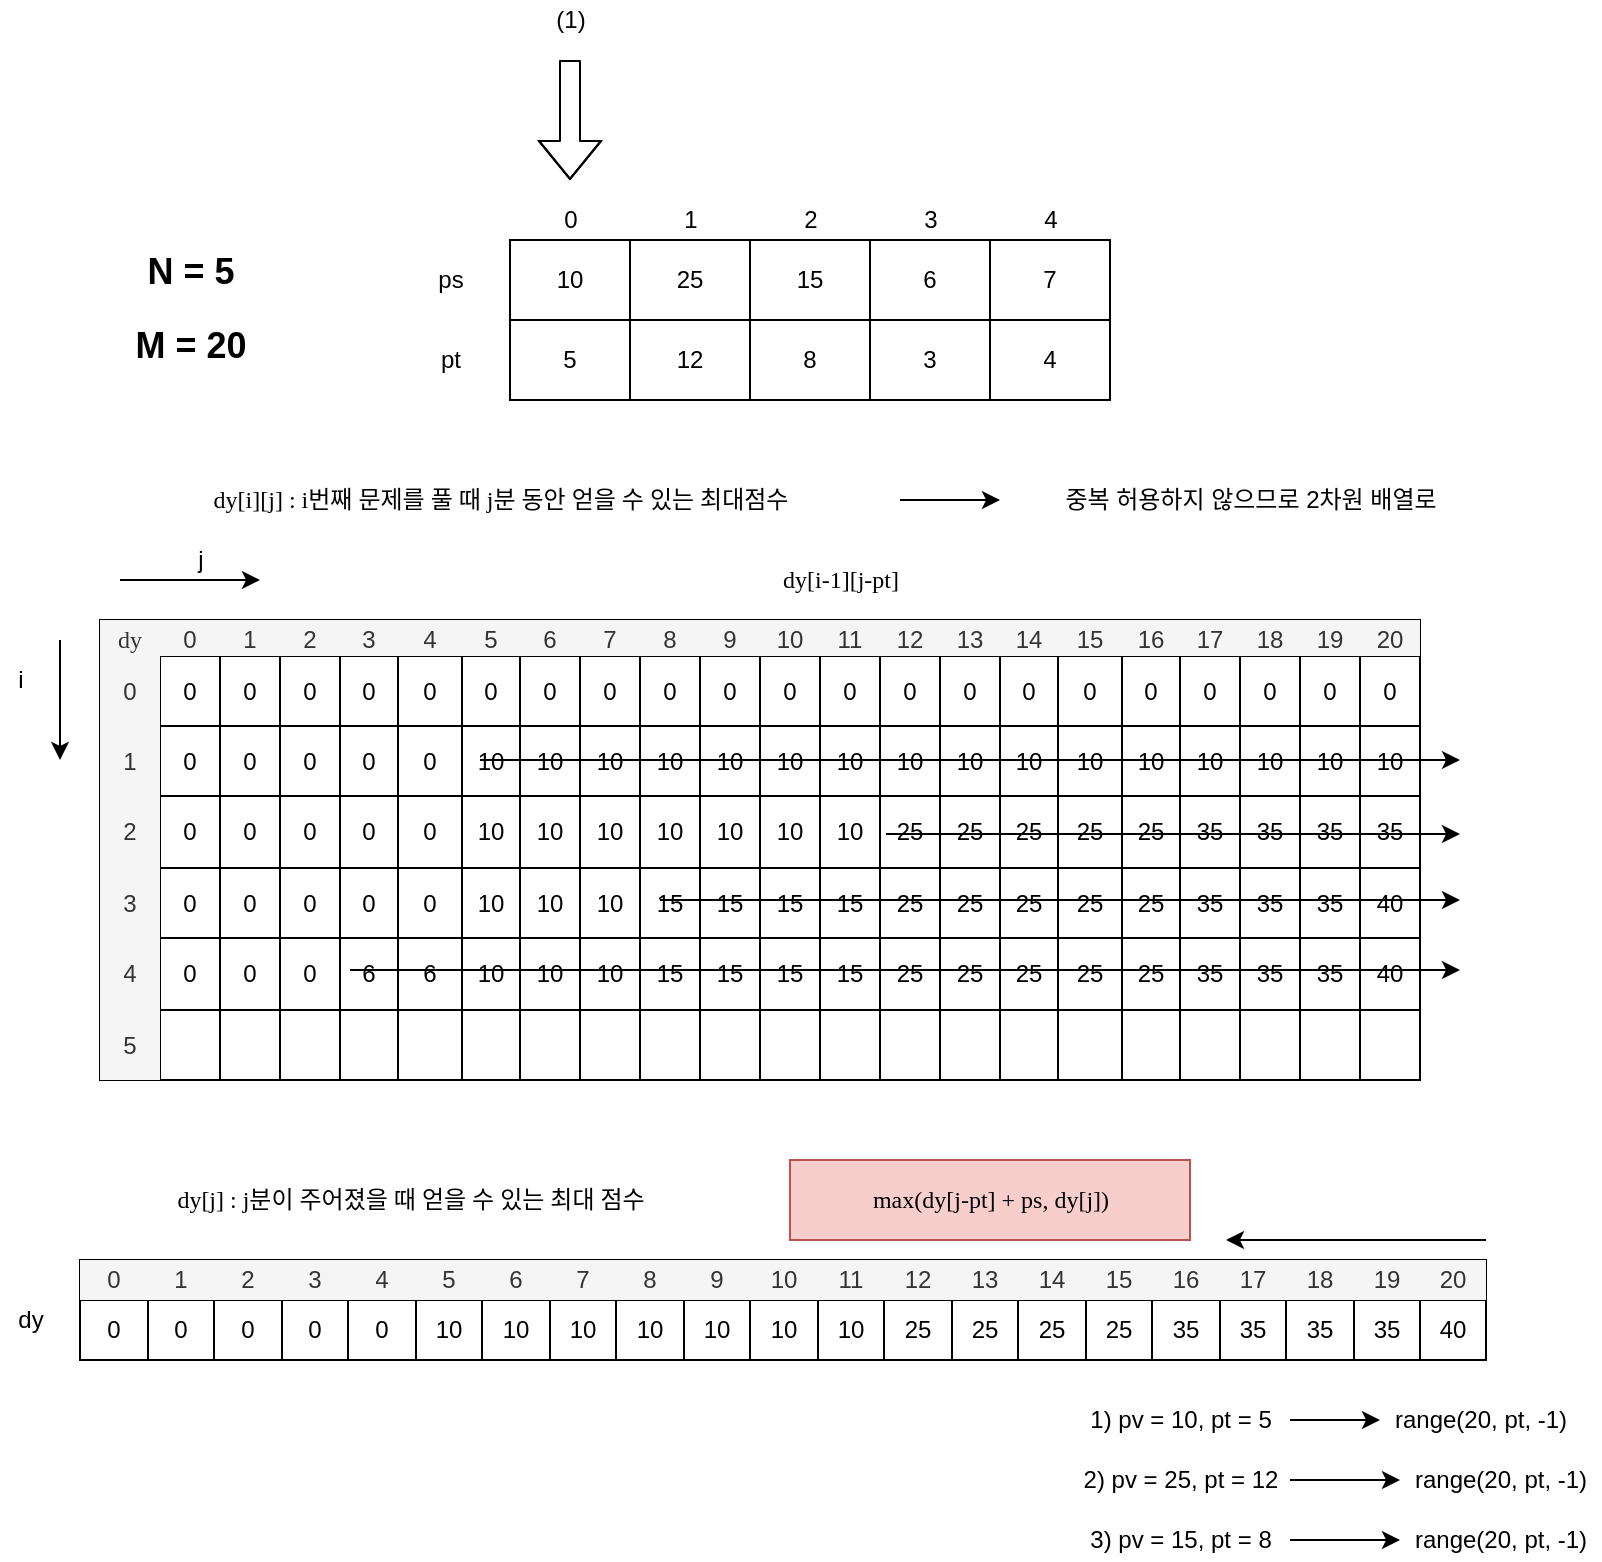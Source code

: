 <mxfile version="14.7.4" type="embed"><diagram id="PeXLtKAOujKj0r7Rdp0b" name="Page-1"><mxGraphModel dx="1168" dy="813" grid="1" gridSize="10" guides="1" tooltips="1" connect="1" arrows="1" fold="1" page="1" pageScale="1" pageWidth="827" pageHeight="1169" math="0" shadow="0"><root><mxCell id="0"/><mxCell id="1" parent="0"/><mxCell id="W8nmE6WbgOSF25TQNUTi-1" value="&lt;h2&gt;N = 5&lt;/h2&gt;&lt;h2&gt;M = 20&lt;/h2&gt;" style="text;html=1;align=center;verticalAlign=middle;resizable=0;points=[];autosize=1;strokeColor=none;" parent="1" vertex="1"><mxGeometry x="580" y="415" width="70" height="80" as="geometry"/></mxCell><mxCell id="W8nmE6WbgOSF25TQNUTi-2" value="" style="shape=table;html=1;whiteSpace=wrap;startSize=0;container=1;collapsible=0;childLayout=tableLayout;" parent="1" vertex="1"><mxGeometry x="570" y="610" width="660" height="230" as="geometry"/></mxCell><mxCell id="W8nmE6WbgOSF25TQNUTi-3" style="shape=partialRectangle;html=1;whiteSpace=wrap;collapsible=0;dropTarget=0;pointerEvents=0;fillColor=none;top=0;left=0;bottom=0;right=0;points=[[0,0.5],[1,0.5]];portConstraint=eastwest;" parent="W8nmE6WbgOSF25TQNUTi-2" vertex="1"><mxGeometry width="660" height="18" as="geometry"/></mxCell><mxCell id="W8nmE6WbgOSF25TQNUTi-4" value="&lt;font face=&quot;Lucida Console&quot;&gt;dy&lt;/font&gt;" style="shape=partialRectangle;html=1;whiteSpace=wrap;connectable=0;overflow=hidden;fillColor=#f5f5f5;top=0;left=0;bottom=0;right=0;strokeColor=#666666;fontColor=#333333;" parent="W8nmE6WbgOSF25TQNUTi-3" vertex="1"><mxGeometry width="30" height="18" as="geometry"/></mxCell><mxCell id="W8nmE6WbgOSF25TQNUTi-5" value="0" style="shape=partialRectangle;html=1;whiteSpace=wrap;connectable=0;overflow=hidden;fillColor=#f5f5f5;top=0;left=0;bottom=0;right=0;strokeColor=#666666;fontColor=#333333;" parent="W8nmE6WbgOSF25TQNUTi-3" vertex="1"><mxGeometry x="30" width="30" height="18" as="geometry"/></mxCell><mxCell id="W8nmE6WbgOSF25TQNUTi-6" value="1" style="shape=partialRectangle;html=1;whiteSpace=wrap;connectable=0;overflow=hidden;fillColor=#f5f5f5;top=0;left=0;bottom=0;right=0;strokeColor=#666666;fontColor=#333333;" parent="W8nmE6WbgOSF25TQNUTi-3" vertex="1"><mxGeometry x="60" width="30" height="18" as="geometry"/></mxCell><mxCell id="W8nmE6WbgOSF25TQNUTi-7" value="2" style="shape=partialRectangle;html=1;whiteSpace=wrap;connectable=0;overflow=hidden;fillColor=#f5f5f5;top=0;left=0;bottom=0;right=0;strokeColor=#666666;fontColor=#333333;" parent="W8nmE6WbgOSF25TQNUTi-3" vertex="1"><mxGeometry x="90" width="30" height="18" as="geometry"/></mxCell><mxCell id="W8nmE6WbgOSF25TQNUTi-8" value="3" style="shape=partialRectangle;html=1;whiteSpace=wrap;connectable=0;overflow=hidden;fillColor=#f5f5f5;top=0;left=0;bottom=0;right=0;strokeColor=#666666;fontColor=#333333;" parent="W8nmE6WbgOSF25TQNUTi-3" vertex="1"><mxGeometry x="120" width="29" height="18" as="geometry"/></mxCell><mxCell id="W8nmE6WbgOSF25TQNUTi-9" value="4" style="shape=partialRectangle;html=1;whiteSpace=wrap;connectable=0;overflow=hidden;fillColor=#f5f5f5;top=0;left=0;bottom=0;right=0;strokeColor=#666666;fontColor=#333333;" parent="W8nmE6WbgOSF25TQNUTi-3" vertex="1"><mxGeometry x="149" width="32" height="18" as="geometry"/></mxCell><mxCell id="W8nmE6WbgOSF25TQNUTi-10" value="5" style="shape=partialRectangle;html=1;whiteSpace=wrap;connectable=0;overflow=hidden;fillColor=#f5f5f5;top=0;left=0;bottom=0;right=0;strokeColor=#666666;fontColor=#333333;" parent="W8nmE6WbgOSF25TQNUTi-3" vertex="1"><mxGeometry x="181" width="29" height="18" as="geometry"/></mxCell><mxCell id="W8nmE6WbgOSF25TQNUTi-11" value="6" style="shape=partialRectangle;html=1;whiteSpace=wrap;connectable=0;overflow=hidden;fillColor=#f5f5f5;top=0;left=0;bottom=0;right=0;strokeColor=#666666;fontColor=#333333;" parent="W8nmE6WbgOSF25TQNUTi-3" vertex="1"><mxGeometry x="210" width="30" height="18" as="geometry"/></mxCell><mxCell id="W8nmE6WbgOSF25TQNUTi-12" value="7" style="shape=partialRectangle;html=1;whiteSpace=wrap;connectable=0;overflow=hidden;fillColor=#f5f5f5;top=0;left=0;bottom=0;right=0;strokeColor=#666666;fontColor=#333333;" parent="W8nmE6WbgOSF25TQNUTi-3" vertex="1"><mxGeometry x="240" width="30" height="18" as="geometry"/></mxCell><mxCell id="W8nmE6WbgOSF25TQNUTi-13" value="8" style="shape=partialRectangle;html=1;whiteSpace=wrap;connectable=0;overflow=hidden;fillColor=#f5f5f5;top=0;left=0;bottom=0;right=0;strokeColor=#666666;fontColor=#333333;" parent="W8nmE6WbgOSF25TQNUTi-3" vertex="1"><mxGeometry x="270" width="30" height="18" as="geometry"/></mxCell><mxCell id="W8nmE6WbgOSF25TQNUTi-14" value="9" style="shape=partialRectangle;html=1;whiteSpace=wrap;connectable=0;overflow=hidden;fillColor=#f5f5f5;top=0;left=0;bottom=0;right=0;strokeColor=#666666;fontColor=#333333;" parent="W8nmE6WbgOSF25TQNUTi-3" vertex="1"><mxGeometry x="300" width="30" height="18" as="geometry"/></mxCell><mxCell id="W8nmE6WbgOSF25TQNUTi-15" value="10" style="shape=partialRectangle;html=1;whiteSpace=wrap;connectable=0;overflow=hidden;fillColor=#f5f5f5;top=0;left=0;bottom=0;right=0;strokeColor=#666666;fontColor=#333333;" parent="W8nmE6WbgOSF25TQNUTi-3" vertex="1"><mxGeometry x="330" width="30" height="18" as="geometry"/></mxCell><mxCell id="W8nmE6WbgOSF25TQNUTi-16" value="11" style="shape=partialRectangle;html=1;whiteSpace=wrap;connectable=0;overflow=hidden;fillColor=#f5f5f5;top=0;left=0;bottom=0;right=0;strokeColor=#666666;fontColor=#333333;" parent="W8nmE6WbgOSF25TQNUTi-3" vertex="1"><mxGeometry x="360" width="30" height="18" as="geometry"/></mxCell><mxCell id="W8nmE6WbgOSF25TQNUTi-17" value="12" style="shape=partialRectangle;html=1;whiteSpace=wrap;connectable=0;overflow=hidden;fillColor=#f5f5f5;top=0;left=0;bottom=0;right=0;strokeColor=#666666;fontColor=#333333;" parent="W8nmE6WbgOSF25TQNUTi-3" vertex="1"><mxGeometry x="390" width="30" height="18" as="geometry"/></mxCell><mxCell id="W8nmE6WbgOSF25TQNUTi-18" value="13" style="shape=partialRectangle;html=1;whiteSpace=wrap;connectable=0;overflow=hidden;fillColor=#f5f5f5;top=0;left=0;bottom=0;right=0;strokeColor=#666666;fontColor=#333333;" parent="W8nmE6WbgOSF25TQNUTi-3" vertex="1"><mxGeometry x="420" width="30" height="18" as="geometry"/></mxCell><mxCell id="W8nmE6WbgOSF25TQNUTi-19" value="14" style="shape=partialRectangle;html=1;whiteSpace=wrap;connectable=0;overflow=hidden;fillColor=#f5f5f5;top=0;left=0;bottom=0;right=0;strokeColor=#666666;fontColor=#333333;" parent="W8nmE6WbgOSF25TQNUTi-3" vertex="1"><mxGeometry x="450" width="29" height="18" as="geometry"/></mxCell><mxCell id="W8nmE6WbgOSF25TQNUTi-20" value="15" style="shape=partialRectangle;html=1;whiteSpace=wrap;connectable=0;overflow=hidden;fillColor=#f5f5f5;top=0;left=0;bottom=0;right=0;strokeColor=#666666;fontColor=#333333;" parent="W8nmE6WbgOSF25TQNUTi-3" vertex="1"><mxGeometry x="479" width="32" height="18" as="geometry"/></mxCell><mxCell id="W8nmE6WbgOSF25TQNUTi-21" value="16" style="shape=partialRectangle;html=1;whiteSpace=wrap;connectable=0;overflow=hidden;fillColor=#f5f5f5;top=0;left=0;bottom=0;right=0;strokeColor=#666666;fontColor=#333333;" parent="W8nmE6WbgOSF25TQNUTi-3" vertex="1"><mxGeometry x="511" width="29" height="18" as="geometry"/></mxCell><mxCell id="W8nmE6WbgOSF25TQNUTi-22" value="17" style="shape=partialRectangle;html=1;whiteSpace=wrap;connectable=0;overflow=hidden;fillColor=#f5f5f5;top=0;left=0;bottom=0;right=0;strokeColor=#666666;fontColor=#333333;" parent="W8nmE6WbgOSF25TQNUTi-3" vertex="1"><mxGeometry x="540" width="30" height="18" as="geometry"/></mxCell><mxCell id="W8nmE6WbgOSF25TQNUTi-23" value="18" style="shape=partialRectangle;html=1;whiteSpace=wrap;connectable=0;overflow=hidden;fillColor=#f5f5f5;top=0;left=0;bottom=0;right=0;strokeColor=#666666;fontColor=#333333;" parent="W8nmE6WbgOSF25TQNUTi-3" vertex="1"><mxGeometry x="570" width="30" height="18" as="geometry"/></mxCell><mxCell id="W8nmE6WbgOSF25TQNUTi-24" value="19" style="shape=partialRectangle;html=1;whiteSpace=wrap;connectable=0;overflow=hidden;fillColor=#f5f5f5;top=0;left=0;bottom=0;right=0;strokeColor=#666666;fontColor=#333333;" parent="W8nmE6WbgOSF25TQNUTi-3" vertex="1"><mxGeometry x="600" width="30" height="18" as="geometry"/></mxCell><mxCell id="W8nmE6WbgOSF25TQNUTi-25" value="20" style="shape=partialRectangle;html=1;whiteSpace=wrap;connectable=0;overflow=hidden;fillColor=#f5f5f5;top=0;left=0;bottom=0;right=0;strokeColor=#666666;fontColor=#333333;" parent="W8nmE6WbgOSF25TQNUTi-3" vertex="1"><mxGeometry x="630" width="30" height="18" as="geometry"/></mxCell><mxCell id="W8nmE6WbgOSF25TQNUTi-26" value="" style="shape=partialRectangle;html=1;whiteSpace=wrap;collapsible=0;dropTarget=0;pointerEvents=0;fillColor=none;top=0;left=0;bottom=0;right=0;points=[[0,0.5],[1,0.5]];portConstraint=eastwest;" parent="W8nmE6WbgOSF25TQNUTi-2" vertex="1"><mxGeometry y="18" width="660" height="35" as="geometry"/></mxCell><mxCell id="W8nmE6WbgOSF25TQNUTi-27" value="0" style="shape=partialRectangle;html=1;whiteSpace=wrap;connectable=0;overflow=hidden;fillColor=#f5f5f5;top=0;left=0;bottom=0;right=0;strokeColor=#666666;fontColor=#333333;" parent="W8nmE6WbgOSF25TQNUTi-26" vertex="1"><mxGeometry width="30" height="35" as="geometry"/></mxCell><mxCell id="W8nmE6WbgOSF25TQNUTi-28" value="0" style="shape=partialRectangle;html=1;whiteSpace=wrap;connectable=0;overflow=hidden;fillColor=none;top=0;left=0;bottom=0;right=0;" parent="W8nmE6WbgOSF25TQNUTi-26" vertex="1"><mxGeometry x="30" width="30" height="35" as="geometry"/></mxCell><mxCell id="W8nmE6WbgOSF25TQNUTi-29" value="0" style="shape=partialRectangle;html=1;whiteSpace=wrap;connectable=0;overflow=hidden;fillColor=none;top=0;left=0;bottom=0;right=0;" parent="W8nmE6WbgOSF25TQNUTi-26" vertex="1"><mxGeometry x="60" width="30" height="35" as="geometry"/></mxCell><mxCell id="W8nmE6WbgOSF25TQNUTi-30" value="0" style="shape=partialRectangle;html=1;whiteSpace=wrap;connectable=0;overflow=hidden;fillColor=none;top=0;left=0;bottom=0;right=0;" parent="W8nmE6WbgOSF25TQNUTi-26" vertex="1"><mxGeometry x="90" width="30" height="35" as="geometry"/></mxCell><mxCell id="W8nmE6WbgOSF25TQNUTi-31" value="0" style="shape=partialRectangle;html=1;whiteSpace=wrap;connectable=0;overflow=hidden;fillColor=none;top=0;left=0;bottom=0;right=0;" parent="W8nmE6WbgOSF25TQNUTi-26" vertex="1"><mxGeometry x="120" width="29" height="35" as="geometry"/></mxCell><mxCell id="W8nmE6WbgOSF25TQNUTi-32" value="0" style="shape=partialRectangle;html=1;whiteSpace=wrap;connectable=0;overflow=hidden;fillColor=none;top=0;left=0;bottom=0;right=0;" parent="W8nmE6WbgOSF25TQNUTi-26" vertex="1"><mxGeometry x="149" width="32" height="35" as="geometry"/></mxCell><mxCell id="W8nmE6WbgOSF25TQNUTi-33" value="0" style="shape=partialRectangle;html=1;whiteSpace=wrap;connectable=0;overflow=hidden;fillColor=none;top=0;left=0;bottom=0;right=0;" parent="W8nmE6WbgOSF25TQNUTi-26" vertex="1"><mxGeometry x="181" width="29" height="35" as="geometry"/></mxCell><mxCell id="W8nmE6WbgOSF25TQNUTi-34" value="0" style="shape=partialRectangle;html=1;whiteSpace=wrap;connectable=0;overflow=hidden;fillColor=none;top=0;left=0;bottom=0;right=0;" parent="W8nmE6WbgOSF25TQNUTi-26" vertex="1"><mxGeometry x="210" width="30" height="35" as="geometry"/></mxCell><mxCell id="W8nmE6WbgOSF25TQNUTi-35" value="0" style="shape=partialRectangle;html=1;whiteSpace=wrap;connectable=0;overflow=hidden;fillColor=none;top=0;left=0;bottom=0;right=0;" parent="W8nmE6WbgOSF25TQNUTi-26" vertex="1"><mxGeometry x="240" width="30" height="35" as="geometry"/></mxCell><mxCell id="W8nmE6WbgOSF25TQNUTi-36" value="0" style="shape=partialRectangle;html=1;whiteSpace=wrap;connectable=0;overflow=hidden;fillColor=none;top=0;left=0;bottom=0;right=0;" parent="W8nmE6WbgOSF25TQNUTi-26" vertex="1"><mxGeometry x="270" width="30" height="35" as="geometry"/></mxCell><mxCell id="W8nmE6WbgOSF25TQNUTi-37" value="0" style="shape=partialRectangle;html=1;whiteSpace=wrap;connectable=0;overflow=hidden;fillColor=none;top=0;left=0;bottom=0;right=0;" parent="W8nmE6WbgOSF25TQNUTi-26" vertex="1"><mxGeometry x="300" width="30" height="35" as="geometry"/></mxCell><mxCell id="W8nmE6WbgOSF25TQNUTi-38" value="0" style="shape=partialRectangle;html=1;whiteSpace=wrap;connectable=0;overflow=hidden;fillColor=none;top=0;left=0;bottom=0;right=0;" parent="W8nmE6WbgOSF25TQNUTi-26" vertex="1"><mxGeometry x="330" width="30" height="35" as="geometry"/></mxCell><mxCell id="W8nmE6WbgOSF25TQNUTi-39" value="0" style="shape=partialRectangle;html=1;whiteSpace=wrap;connectable=0;overflow=hidden;fillColor=none;top=0;left=0;bottom=0;right=0;" parent="W8nmE6WbgOSF25TQNUTi-26" vertex="1"><mxGeometry x="360" width="30" height="35" as="geometry"/></mxCell><mxCell id="W8nmE6WbgOSF25TQNUTi-40" value="0" style="shape=partialRectangle;html=1;whiteSpace=wrap;connectable=0;overflow=hidden;fillColor=none;top=0;left=0;bottom=0;right=0;" parent="W8nmE6WbgOSF25TQNUTi-26" vertex="1"><mxGeometry x="390" width="30" height="35" as="geometry"/></mxCell><mxCell id="W8nmE6WbgOSF25TQNUTi-41" value="0" style="shape=partialRectangle;html=1;whiteSpace=wrap;connectable=0;overflow=hidden;fillColor=none;top=0;left=0;bottom=0;right=0;" parent="W8nmE6WbgOSF25TQNUTi-26" vertex="1"><mxGeometry x="420" width="30" height="35" as="geometry"/></mxCell><mxCell id="W8nmE6WbgOSF25TQNUTi-42" value="0" style="shape=partialRectangle;html=1;whiteSpace=wrap;connectable=0;overflow=hidden;fillColor=none;top=0;left=0;bottom=0;right=0;" parent="W8nmE6WbgOSF25TQNUTi-26" vertex="1"><mxGeometry x="450" width="29" height="35" as="geometry"/></mxCell><mxCell id="W8nmE6WbgOSF25TQNUTi-43" value="0" style="shape=partialRectangle;html=1;whiteSpace=wrap;connectable=0;overflow=hidden;fillColor=none;top=0;left=0;bottom=0;right=0;" parent="W8nmE6WbgOSF25TQNUTi-26" vertex="1"><mxGeometry x="479" width="32" height="35" as="geometry"/></mxCell><mxCell id="W8nmE6WbgOSF25TQNUTi-44" value="0" style="shape=partialRectangle;html=1;whiteSpace=wrap;connectable=0;overflow=hidden;fillColor=none;top=0;left=0;bottom=0;right=0;" parent="W8nmE6WbgOSF25TQNUTi-26" vertex="1"><mxGeometry x="511" width="29" height="35" as="geometry"/></mxCell><mxCell id="W8nmE6WbgOSF25TQNUTi-45" value="0" style="shape=partialRectangle;html=1;whiteSpace=wrap;connectable=0;overflow=hidden;fillColor=none;top=0;left=0;bottom=0;right=0;" parent="W8nmE6WbgOSF25TQNUTi-26" vertex="1"><mxGeometry x="540" width="30" height="35" as="geometry"/></mxCell><mxCell id="W8nmE6WbgOSF25TQNUTi-46" value="0" style="shape=partialRectangle;html=1;whiteSpace=wrap;connectable=0;overflow=hidden;fillColor=none;top=0;left=0;bottom=0;right=0;" parent="W8nmE6WbgOSF25TQNUTi-26" vertex="1"><mxGeometry x="570" width="30" height="35" as="geometry"/></mxCell><mxCell id="W8nmE6WbgOSF25TQNUTi-47" value="0" style="shape=partialRectangle;html=1;whiteSpace=wrap;connectable=0;overflow=hidden;fillColor=none;top=0;left=0;bottom=0;right=0;" parent="W8nmE6WbgOSF25TQNUTi-26" vertex="1"><mxGeometry x="600" width="30" height="35" as="geometry"/></mxCell><mxCell id="W8nmE6WbgOSF25TQNUTi-48" value="0" style="shape=partialRectangle;html=1;whiteSpace=wrap;connectable=0;overflow=hidden;fillColor=none;top=0;left=0;bottom=0;right=0;" parent="W8nmE6WbgOSF25TQNUTi-26" vertex="1"><mxGeometry x="630" width="30" height="35" as="geometry"/></mxCell><mxCell id="W8nmE6WbgOSF25TQNUTi-49" value="" style="shape=partialRectangle;html=1;whiteSpace=wrap;collapsible=0;dropTarget=0;pointerEvents=0;fillColor=none;top=0;left=0;bottom=0;right=0;points=[[0,0.5],[1,0.5]];portConstraint=eastwest;" parent="W8nmE6WbgOSF25TQNUTi-2" vertex="1"><mxGeometry y="53" width="660" height="35" as="geometry"/></mxCell><mxCell id="W8nmE6WbgOSF25TQNUTi-50" value="1" style="shape=partialRectangle;html=1;whiteSpace=wrap;connectable=0;overflow=hidden;fillColor=#f5f5f5;top=0;left=0;bottom=0;right=0;strokeColor=#666666;fontColor=#333333;" parent="W8nmE6WbgOSF25TQNUTi-49" vertex="1"><mxGeometry width="30" height="35" as="geometry"/></mxCell><mxCell id="W8nmE6WbgOSF25TQNUTi-51" value="0" style="shape=partialRectangle;html=1;whiteSpace=wrap;connectable=0;overflow=hidden;fillColor=none;top=0;left=0;bottom=0;right=0;" parent="W8nmE6WbgOSF25TQNUTi-49" vertex="1"><mxGeometry x="30" width="30" height="35" as="geometry"/></mxCell><mxCell id="W8nmE6WbgOSF25TQNUTi-52" value="0" style="shape=partialRectangle;html=1;whiteSpace=wrap;connectable=0;overflow=hidden;fillColor=none;top=0;left=0;bottom=0;right=0;" parent="W8nmE6WbgOSF25TQNUTi-49" vertex="1"><mxGeometry x="60" width="30" height="35" as="geometry"/></mxCell><mxCell id="W8nmE6WbgOSF25TQNUTi-53" value="0" style="shape=partialRectangle;html=1;whiteSpace=wrap;connectable=0;overflow=hidden;fillColor=none;top=0;left=0;bottom=0;right=0;" parent="W8nmE6WbgOSF25TQNUTi-49" vertex="1"><mxGeometry x="90" width="30" height="35" as="geometry"/></mxCell><mxCell id="W8nmE6WbgOSF25TQNUTi-54" value="0" style="shape=partialRectangle;html=1;whiteSpace=wrap;connectable=0;overflow=hidden;fillColor=none;top=0;left=0;bottom=0;right=0;" parent="W8nmE6WbgOSF25TQNUTi-49" vertex="1"><mxGeometry x="120" width="29" height="35" as="geometry"/></mxCell><mxCell id="W8nmE6WbgOSF25TQNUTi-55" value="0" style="shape=partialRectangle;html=1;whiteSpace=wrap;connectable=0;overflow=hidden;fillColor=none;top=0;left=0;bottom=0;right=0;" parent="W8nmE6WbgOSF25TQNUTi-49" vertex="1"><mxGeometry x="149" width="32" height="35" as="geometry"/></mxCell><mxCell id="W8nmE6WbgOSF25TQNUTi-56" value="10" style="shape=partialRectangle;html=1;whiteSpace=wrap;connectable=0;overflow=hidden;fillColor=none;top=0;left=0;bottom=0;right=0;" parent="W8nmE6WbgOSF25TQNUTi-49" vertex="1"><mxGeometry x="181" width="29" height="35" as="geometry"/></mxCell><mxCell id="W8nmE6WbgOSF25TQNUTi-57" value="10" style="shape=partialRectangle;html=1;whiteSpace=wrap;connectable=0;overflow=hidden;fillColor=none;top=0;left=0;bottom=0;right=0;" parent="W8nmE6WbgOSF25TQNUTi-49" vertex="1"><mxGeometry x="210" width="30" height="35" as="geometry"/></mxCell><mxCell id="W8nmE6WbgOSF25TQNUTi-58" value="10" style="shape=partialRectangle;html=1;whiteSpace=wrap;connectable=0;overflow=hidden;fillColor=none;top=0;left=0;bottom=0;right=0;" parent="W8nmE6WbgOSF25TQNUTi-49" vertex="1"><mxGeometry x="240" width="30" height="35" as="geometry"/></mxCell><mxCell id="W8nmE6WbgOSF25TQNUTi-59" value="10" style="shape=partialRectangle;html=1;whiteSpace=wrap;connectable=0;overflow=hidden;fillColor=none;top=0;left=0;bottom=0;right=0;" parent="W8nmE6WbgOSF25TQNUTi-49" vertex="1"><mxGeometry x="270" width="30" height="35" as="geometry"/></mxCell><mxCell id="W8nmE6WbgOSF25TQNUTi-60" value="10" style="shape=partialRectangle;html=1;whiteSpace=wrap;connectable=0;overflow=hidden;fillColor=none;top=0;left=0;bottom=0;right=0;" parent="W8nmE6WbgOSF25TQNUTi-49" vertex="1"><mxGeometry x="300" width="30" height="35" as="geometry"/></mxCell><mxCell id="W8nmE6WbgOSF25TQNUTi-61" value="10" style="shape=partialRectangle;html=1;whiteSpace=wrap;connectable=0;overflow=hidden;fillColor=none;top=0;left=0;bottom=0;right=0;" parent="W8nmE6WbgOSF25TQNUTi-49" vertex="1"><mxGeometry x="330" width="30" height="35" as="geometry"/></mxCell><mxCell id="W8nmE6WbgOSF25TQNUTi-62" value="10" style="shape=partialRectangle;html=1;whiteSpace=wrap;connectable=0;overflow=hidden;fillColor=none;top=0;left=0;bottom=0;right=0;" parent="W8nmE6WbgOSF25TQNUTi-49" vertex="1"><mxGeometry x="360" width="30" height="35" as="geometry"/></mxCell><mxCell id="W8nmE6WbgOSF25TQNUTi-63" value="10" style="shape=partialRectangle;html=1;whiteSpace=wrap;connectable=0;overflow=hidden;fillColor=none;top=0;left=0;bottom=0;right=0;" parent="W8nmE6WbgOSF25TQNUTi-49" vertex="1"><mxGeometry x="390" width="30" height="35" as="geometry"/></mxCell><mxCell id="W8nmE6WbgOSF25TQNUTi-64" value="10" style="shape=partialRectangle;html=1;whiteSpace=wrap;connectable=0;overflow=hidden;fillColor=none;top=0;left=0;bottom=0;right=0;" parent="W8nmE6WbgOSF25TQNUTi-49" vertex="1"><mxGeometry x="420" width="30" height="35" as="geometry"/></mxCell><mxCell id="W8nmE6WbgOSF25TQNUTi-65" value="10" style="shape=partialRectangle;html=1;whiteSpace=wrap;connectable=0;overflow=hidden;fillColor=none;top=0;left=0;bottom=0;right=0;" parent="W8nmE6WbgOSF25TQNUTi-49" vertex="1"><mxGeometry x="450" width="29" height="35" as="geometry"/></mxCell><mxCell id="W8nmE6WbgOSF25TQNUTi-66" value="&lt;span&gt;10&lt;/span&gt;" style="shape=partialRectangle;html=1;whiteSpace=wrap;connectable=0;overflow=hidden;fillColor=none;top=0;left=0;bottom=0;right=0;" parent="W8nmE6WbgOSF25TQNUTi-49" vertex="1"><mxGeometry x="479" width="32" height="35" as="geometry"/></mxCell><mxCell id="W8nmE6WbgOSF25TQNUTi-67" value="10" style="shape=partialRectangle;html=1;whiteSpace=wrap;connectable=0;overflow=hidden;fillColor=none;top=0;left=0;bottom=0;right=0;" parent="W8nmE6WbgOSF25TQNUTi-49" vertex="1"><mxGeometry x="511" width="29" height="35" as="geometry"/></mxCell><mxCell id="W8nmE6WbgOSF25TQNUTi-68" value="10" style="shape=partialRectangle;html=1;whiteSpace=wrap;connectable=0;overflow=hidden;fillColor=none;top=0;left=0;bottom=0;right=0;" parent="W8nmE6WbgOSF25TQNUTi-49" vertex="1"><mxGeometry x="540" width="30" height="35" as="geometry"/></mxCell><mxCell id="W8nmE6WbgOSF25TQNUTi-69" value="&lt;span&gt;10&lt;/span&gt;" style="shape=partialRectangle;html=1;whiteSpace=wrap;connectable=0;overflow=hidden;fillColor=none;top=0;left=0;bottom=0;right=0;" parent="W8nmE6WbgOSF25TQNUTi-49" vertex="1"><mxGeometry x="570" width="30" height="35" as="geometry"/></mxCell><mxCell id="W8nmE6WbgOSF25TQNUTi-70" value="10" style="shape=partialRectangle;html=1;whiteSpace=wrap;connectable=0;overflow=hidden;fillColor=none;top=0;left=0;bottom=0;right=0;" parent="W8nmE6WbgOSF25TQNUTi-49" vertex="1"><mxGeometry x="600" width="30" height="35" as="geometry"/></mxCell><mxCell id="W8nmE6WbgOSF25TQNUTi-71" value="10" style="shape=partialRectangle;html=1;whiteSpace=wrap;connectable=0;overflow=hidden;fillColor=none;top=0;left=0;bottom=0;right=0;" parent="W8nmE6WbgOSF25TQNUTi-49" vertex="1"><mxGeometry x="630" width="30" height="35" as="geometry"/></mxCell><mxCell id="W8nmE6WbgOSF25TQNUTi-72" value="" style="shape=partialRectangle;html=1;whiteSpace=wrap;collapsible=0;dropTarget=0;pointerEvents=0;fillColor=none;top=0;left=0;bottom=0;right=0;points=[[0,0.5],[1,0.5]];portConstraint=eastwest;" parent="W8nmE6WbgOSF25TQNUTi-2" vertex="1"><mxGeometry y="88" width="660" height="36" as="geometry"/></mxCell><mxCell id="W8nmE6WbgOSF25TQNUTi-73" value="2" style="shape=partialRectangle;html=1;whiteSpace=wrap;connectable=0;overflow=hidden;fillColor=#f5f5f5;top=0;left=0;bottom=0;right=0;strokeColor=#666666;fontColor=#333333;" parent="W8nmE6WbgOSF25TQNUTi-72" vertex="1"><mxGeometry width="30" height="36" as="geometry"/></mxCell><mxCell id="W8nmE6WbgOSF25TQNUTi-74" value="0" style="shape=partialRectangle;html=1;whiteSpace=wrap;connectable=0;overflow=hidden;fillColor=none;top=0;left=0;bottom=0;right=0;" parent="W8nmE6WbgOSF25TQNUTi-72" vertex="1"><mxGeometry x="30" width="30" height="36" as="geometry"/></mxCell><mxCell id="W8nmE6WbgOSF25TQNUTi-75" value="0" style="shape=partialRectangle;html=1;whiteSpace=wrap;connectable=0;overflow=hidden;fillColor=none;top=0;left=0;bottom=0;right=0;" parent="W8nmE6WbgOSF25TQNUTi-72" vertex="1"><mxGeometry x="60" width="30" height="36" as="geometry"/></mxCell><mxCell id="W8nmE6WbgOSF25TQNUTi-76" value="0" style="shape=partialRectangle;html=1;whiteSpace=wrap;connectable=0;overflow=hidden;fillColor=none;top=0;left=0;bottom=0;right=0;" parent="W8nmE6WbgOSF25TQNUTi-72" vertex="1"><mxGeometry x="90" width="30" height="36" as="geometry"/></mxCell><mxCell id="W8nmE6WbgOSF25TQNUTi-77" value="0" style="shape=partialRectangle;html=1;whiteSpace=wrap;connectable=0;overflow=hidden;fillColor=none;top=0;left=0;bottom=0;right=0;" parent="W8nmE6WbgOSF25TQNUTi-72" vertex="1"><mxGeometry x="120" width="29" height="36" as="geometry"/></mxCell><mxCell id="W8nmE6WbgOSF25TQNUTi-78" value="0" style="shape=partialRectangle;html=1;whiteSpace=wrap;connectable=0;overflow=hidden;fillColor=none;top=0;left=0;bottom=0;right=0;" parent="W8nmE6WbgOSF25TQNUTi-72" vertex="1"><mxGeometry x="149" width="32" height="36" as="geometry"/></mxCell><mxCell id="W8nmE6WbgOSF25TQNUTi-79" value="10" style="shape=partialRectangle;html=1;whiteSpace=wrap;connectable=0;overflow=hidden;fillColor=none;top=0;left=0;bottom=0;right=0;" parent="W8nmE6WbgOSF25TQNUTi-72" vertex="1"><mxGeometry x="181" width="29" height="36" as="geometry"/></mxCell><mxCell id="W8nmE6WbgOSF25TQNUTi-80" value="&lt;span&gt;10&lt;/span&gt;" style="shape=partialRectangle;html=1;whiteSpace=wrap;connectable=0;overflow=hidden;fillColor=none;top=0;left=0;bottom=0;right=0;" parent="W8nmE6WbgOSF25TQNUTi-72" vertex="1"><mxGeometry x="210" width="30" height="36" as="geometry"/></mxCell><mxCell id="W8nmE6WbgOSF25TQNUTi-81" value="&lt;span&gt;10&lt;/span&gt;" style="shape=partialRectangle;html=1;whiteSpace=wrap;connectable=0;overflow=hidden;fillColor=none;top=0;left=0;bottom=0;right=0;" parent="W8nmE6WbgOSF25TQNUTi-72" vertex="1"><mxGeometry x="240" width="30" height="36" as="geometry"/></mxCell><mxCell id="W8nmE6WbgOSF25TQNUTi-82" value="&lt;span&gt;10&lt;/span&gt;" style="shape=partialRectangle;html=1;whiteSpace=wrap;connectable=0;overflow=hidden;fillColor=none;top=0;left=0;bottom=0;right=0;" parent="W8nmE6WbgOSF25TQNUTi-72" vertex="1"><mxGeometry x="270" width="30" height="36" as="geometry"/></mxCell><mxCell id="W8nmE6WbgOSF25TQNUTi-83" value="&lt;span&gt;10&lt;/span&gt;" style="shape=partialRectangle;html=1;whiteSpace=wrap;connectable=0;overflow=hidden;fillColor=none;top=0;left=0;bottom=0;right=0;" parent="W8nmE6WbgOSF25TQNUTi-72" vertex="1"><mxGeometry x="300" width="30" height="36" as="geometry"/></mxCell><mxCell id="W8nmE6WbgOSF25TQNUTi-84" value="&lt;span&gt;10&lt;/span&gt;" style="shape=partialRectangle;html=1;whiteSpace=wrap;connectable=0;overflow=hidden;fillColor=none;top=0;left=0;bottom=0;right=0;" parent="W8nmE6WbgOSF25TQNUTi-72" vertex="1"><mxGeometry x="330" width="30" height="36" as="geometry"/></mxCell><mxCell id="W8nmE6WbgOSF25TQNUTi-85" value="&lt;span&gt;10&lt;/span&gt;" style="shape=partialRectangle;html=1;whiteSpace=wrap;connectable=0;overflow=hidden;fillColor=none;top=0;left=0;bottom=0;right=0;" parent="W8nmE6WbgOSF25TQNUTi-72" vertex="1"><mxGeometry x="360" width="30" height="36" as="geometry"/></mxCell><mxCell id="W8nmE6WbgOSF25TQNUTi-86" value="&lt;span&gt;25&lt;/span&gt;" style="shape=partialRectangle;html=1;whiteSpace=wrap;connectable=0;overflow=hidden;fillColor=none;top=0;left=0;bottom=0;right=0;" parent="W8nmE6WbgOSF25TQNUTi-72" vertex="1"><mxGeometry x="390" width="30" height="36" as="geometry"/></mxCell><mxCell id="W8nmE6WbgOSF25TQNUTi-87" value="&lt;span&gt;25&lt;/span&gt;" style="shape=partialRectangle;html=1;whiteSpace=wrap;connectable=0;overflow=hidden;fillColor=none;top=0;left=0;bottom=0;right=0;" parent="W8nmE6WbgOSF25TQNUTi-72" vertex="1"><mxGeometry x="420" width="30" height="36" as="geometry"/></mxCell><mxCell id="W8nmE6WbgOSF25TQNUTi-88" value="&lt;span&gt;25&lt;/span&gt;" style="shape=partialRectangle;html=1;whiteSpace=wrap;connectable=0;overflow=hidden;fillColor=none;top=0;left=0;bottom=0;right=0;" parent="W8nmE6WbgOSF25TQNUTi-72" vertex="1"><mxGeometry x="450" width="29" height="36" as="geometry"/></mxCell><mxCell id="W8nmE6WbgOSF25TQNUTi-89" value="&lt;span&gt;25&lt;/span&gt;" style="shape=partialRectangle;html=1;whiteSpace=wrap;connectable=0;overflow=hidden;fillColor=none;top=0;left=0;bottom=0;right=0;" parent="W8nmE6WbgOSF25TQNUTi-72" vertex="1"><mxGeometry x="479" width="32" height="36" as="geometry"/></mxCell><mxCell id="W8nmE6WbgOSF25TQNUTi-90" value="&lt;span&gt;25&lt;/span&gt;" style="shape=partialRectangle;html=1;whiteSpace=wrap;connectable=0;overflow=hidden;fillColor=none;top=0;left=0;bottom=0;right=0;" parent="W8nmE6WbgOSF25TQNUTi-72" vertex="1"><mxGeometry x="511" width="29" height="36" as="geometry"/></mxCell><mxCell id="W8nmE6WbgOSF25TQNUTi-91" value="&lt;span&gt;35&lt;/span&gt;" style="shape=partialRectangle;html=1;whiteSpace=wrap;connectable=0;overflow=hidden;fillColor=none;top=0;left=0;bottom=0;right=0;" parent="W8nmE6WbgOSF25TQNUTi-72" vertex="1"><mxGeometry x="540" width="30" height="36" as="geometry"/></mxCell><mxCell id="W8nmE6WbgOSF25TQNUTi-92" value="&lt;span&gt;35&lt;/span&gt;" style="shape=partialRectangle;html=1;whiteSpace=wrap;connectable=0;overflow=hidden;fillColor=none;top=0;left=0;bottom=0;right=0;" parent="W8nmE6WbgOSF25TQNUTi-72" vertex="1"><mxGeometry x="570" width="30" height="36" as="geometry"/></mxCell><mxCell id="W8nmE6WbgOSF25TQNUTi-93" value="&lt;span&gt;35&lt;/span&gt;" style="shape=partialRectangle;html=1;whiteSpace=wrap;connectable=0;overflow=hidden;fillColor=none;top=0;left=0;bottom=0;right=0;" parent="W8nmE6WbgOSF25TQNUTi-72" vertex="1"><mxGeometry x="600" width="30" height="36" as="geometry"/></mxCell><mxCell id="W8nmE6WbgOSF25TQNUTi-94" value="&lt;span&gt;35&lt;/span&gt;" style="shape=partialRectangle;html=1;whiteSpace=wrap;connectable=0;overflow=hidden;fillColor=none;top=0;left=0;bottom=0;right=0;" parent="W8nmE6WbgOSF25TQNUTi-72" vertex="1"><mxGeometry x="630" width="30" height="36" as="geometry"/></mxCell><mxCell id="W8nmE6WbgOSF25TQNUTi-95" value="" style="shape=partialRectangle;html=1;whiteSpace=wrap;collapsible=0;dropTarget=0;pointerEvents=0;fillColor=none;top=0;left=0;bottom=0;right=0;points=[[0,0.5],[1,0.5]];portConstraint=eastwest;" parent="W8nmE6WbgOSF25TQNUTi-2" vertex="1"><mxGeometry y="124" width="660" height="35" as="geometry"/></mxCell><mxCell id="W8nmE6WbgOSF25TQNUTi-96" value="3" style="shape=partialRectangle;html=1;whiteSpace=wrap;connectable=0;overflow=hidden;fillColor=#f5f5f5;top=0;left=0;bottom=0;right=0;strokeColor=#666666;fontColor=#333333;" parent="W8nmE6WbgOSF25TQNUTi-95" vertex="1"><mxGeometry width="30" height="35" as="geometry"/></mxCell><mxCell id="W8nmE6WbgOSF25TQNUTi-97" value="0" style="shape=partialRectangle;html=1;whiteSpace=wrap;connectable=0;overflow=hidden;fillColor=none;top=0;left=0;bottom=0;right=0;" parent="W8nmE6WbgOSF25TQNUTi-95" vertex="1"><mxGeometry x="30" width="30" height="35" as="geometry"/></mxCell><mxCell id="W8nmE6WbgOSF25TQNUTi-98" value="0" style="shape=partialRectangle;html=1;whiteSpace=wrap;connectable=0;overflow=hidden;fillColor=none;top=0;left=0;bottom=0;right=0;" parent="W8nmE6WbgOSF25TQNUTi-95" vertex="1"><mxGeometry x="60" width="30" height="35" as="geometry"/></mxCell><mxCell id="W8nmE6WbgOSF25TQNUTi-99" value="0" style="shape=partialRectangle;html=1;whiteSpace=wrap;connectable=0;overflow=hidden;fillColor=none;top=0;left=0;bottom=0;right=0;" parent="W8nmE6WbgOSF25TQNUTi-95" vertex="1"><mxGeometry x="90" width="30" height="35" as="geometry"/></mxCell><mxCell id="W8nmE6WbgOSF25TQNUTi-100" value="0" style="shape=partialRectangle;html=1;whiteSpace=wrap;connectable=0;overflow=hidden;fillColor=none;top=0;left=0;bottom=0;right=0;" parent="W8nmE6WbgOSF25TQNUTi-95" vertex="1"><mxGeometry x="120" width="29" height="35" as="geometry"/></mxCell><mxCell id="W8nmE6WbgOSF25TQNUTi-101" value="0" style="shape=partialRectangle;html=1;whiteSpace=wrap;connectable=0;overflow=hidden;fillColor=none;top=0;left=0;bottom=0;right=0;" parent="W8nmE6WbgOSF25TQNUTi-95" vertex="1"><mxGeometry x="149" width="32" height="35" as="geometry"/></mxCell><mxCell id="W8nmE6WbgOSF25TQNUTi-102" value="10" style="shape=partialRectangle;html=1;whiteSpace=wrap;connectable=0;overflow=hidden;fillColor=none;top=0;left=0;bottom=0;right=0;" parent="W8nmE6WbgOSF25TQNUTi-95" vertex="1"><mxGeometry x="181" width="29" height="35" as="geometry"/></mxCell><mxCell id="W8nmE6WbgOSF25TQNUTi-103" value="10" style="shape=partialRectangle;html=1;whiteSpace=wrap;connectable=0;overflow=hidden;fillColor=none;top=0;left=0;bottom=0;right=0;" parent="W8nmE6WbgOSF25TQNUTi-95" vertex="1"><mxGeometry x="210" width="30" height="35" as="geometry"/></mxCell><mxCell id="W8nmE6WbgOSF25TQNUTi-104" value="10" style="shape=partialRectangle;html=1;whiteSpace=wrap;connectable=0;overflow=hidden;fillColor=none;top=0;left=0;bottom=0;right=0;" parent="W8nmE6WbgOSF25TQNUTi-95" vertex="1"><mxGeometry x="240" width="30" height="35" as="geometry"/></mxCell><mxCell id="W8nmE6WbgOSF25TQNUTi-105" value="15" style="shape=partialRectangle;html=1;whiteSpace=wrap;connectable=0;overflow=hidden;fillColor=none;top=0;left=0;bottom=0;right=0;" parent="W8nmE6WbgOSF25TQNUTi-95" vertex="1"><mxGeometry x="270" width="30" height="35" as="geometry"/></mxCell><mxCell id="W8nmE6WbgOSF25TQNUTi-106" value="15" style="shape=partialRectangle;html=1;whiteSpace=wrap;connectable=0;overflow=hidden;fillColor=none;top=0;left=0;bottom=0;right=0;" parent="W8nmE6WbgOSF25TQNUTi-95" vertex="1"><mxGeometry x="300" width="30" height="35" as="geometry"/></mxCell><mxCell id="W8nmE6WbgOSF25TQNUTi-107" value="15" style="shape=partialRectangle;html=1;whiteSpace=wrap;connectable=0;overflow=hidden;fillColor=none;top=0;left=0;bottom=0;right=0;" parent="W8nmE6WbgOSF25TQNUTi-95" vertex="1"><mxGeometry x="330" width="30" height="35" as="geometry"/></mxCell><mxCell id="W8nmE6WbgOSF25TQNUTi-108" value="15" style="shape=partialRectangle;html=1;whiteSpace=wrap;connectable=0;overflow=hidden;fillColor=none;top=0;left=0;bottom=0;right=0;" parent="W8nmE6WbgOSF25TQNUTi-95" vertex="1"><mxGeometry x="360" width="30" height="35" as="geometry"/></mxCell><mxCell id="W8nmE6WbgOSF25TQNUTi-109" value="25" style="shape=partialRectangle;html=1;whiteSpace=wrap;connectable=0;overflow=hidden;fillColor=none;top=0;left=0;bottom=0;right=0;" parent="W8nmE6WbgOSF25TQNUTi-95" vertex="1"><mxGeometry x="390" width="30" height="35" as="geometry"/></mxCell><mxCell id="W8nmE6WbgOSF25TQNUTi-110" value="25" style="shape=partialRectangle;html=1;whiteSpace=wrap;connectable=0;overflow=hidden;fillColor=none;top=0;left=0;bottom=0;right=0;" parent="W8nmE6WbgOSF25TQNUTi-95" vertex="1"><mxGeometry x="420" width="30" height="35" as="geometry"/></mxCell><mxCell id="W8nmE6WbgOSF25TQNUTi-111" value="25" style="shape=partialRectangle;html=1;whiteSpace=wrap;connectable=0;overflow=hidden;fillColor=none;top=0;left=0;bottom=0;right=0;" parent="W8nmE6WbgOSF25TQNUTi-95" vertex="1"><mxGeometry x="450" width="29" height="35" as="geometry"/></mxCell><mxCell id="W8nmE6WbgOSF25TQNUTi-112" value="25" style="shape=partialRectangle;html=1;whiteSpace=wrap;connectable=0;overflow=hidden;fillColor=none;top=0;left=0;bottom=0;right=0;" parent="W8nmE6WbgOSF25TQNUTi-95" vertex="1"><mxGeometry x="479" width="32" height="35" as="geometry"/></mxCell><mxCell id="W8nmE6WbgOSF25TQNUTi-113" value="25" style="shape=partialRectangle;html=1;whiteSpace=wrap;connectable=0;overflow=hidden;fillColor=none;top=0;left=0;bottom=0;right=0;" parent="W8nmE6WbgOSF25TQNUTi-95" vertex="1"><mxGeometry x="511" width="29" height="35" as="geometry"/></mxCell><mxCell id="W8nmE6WbgOSF25TQNUTi-114" value="35" style="shape=partialRectangle;html=1;whiteSpace=wrap;connectable=0;overflow=hidden;fillColor=none;top=0;left=0;bottom=0;right=0;" parent="W8nmE6WbgOSF25TQNUTi-95" vertex="1"><mxGeometry x="540" width="30" height="35" as="geometry"/></mxCell><mxCell id="W8nmE6WbgOSF25TQNUTi-115" value="35" style="shape=partialRectangle;html=1;whiteSpace=wrap;connectable=0;overflow=hidden;fillColor=none;top=0;left=0;bottom=0;right=0;" parent="W8nmE6WbgOSF25TQNUTi-95" vertex="1"><mxGeometry x="570" width="30" height="35" as="geometry"/></mxCell><mxCell id="W8nmE6WbgOSF25TQNUTi-116" value="35" style="shape=partialRectangle;html=1;whiteSpace=wrap;connectable=0;overflow=hidden;fillColor=none;top=0;left=0;bottom=0;right=0;" parent="W8nmE6WbgOSF25TQNUTi-95" vertex="1"><mxGeometry x="600" width="30" height="35" as="geometry"/></mxCell><mxCell id="W8nmE6WbgOSF25TQNUTi-117" value="40" style="shape=partialRectangle;html=1;whiteSpace=wrap;connectable=0;overflow=hidden;fillColor=none;top=0;left=0;bottom=0;right=0;" parent="W8nmE6WbgOSF25TQNUTi-95" vertex="1"><mxGeometry x="630" width="30" height="35" as="geometry"/></mxCell><mxCell id="W8nmE6WbgOSF25TQNUTi-118" value="" style="shape=partialRectangle;html=1;whiteSpace=wrap;collapsible=0;dropTarget=0;pointerEvents=0;fillColor=none;top=0;left=0;bottom=0;right=0;points=[[0,0.5],[1,0.5]];portConstraint=eastwest;" parent="W8nmE6WbgOSF25TQNUTi-2" vertex="1"><mxGeometry y="159" width="660" height="36" as="geometry"/></mxCell><mxCell id="W8nmE6WbgOSF25TQNUTi-119" value="4" style="shape=partialRectangle;html=1;whiteSpace=wrap;connectable=0;overflow=hidden;fillColor=#f5f5f5;top=0;left=0;bottom=0;right=0;strokeColor=#666666;fontColor=#333333;" parent="W8nmE6WbgOSF25TQNUTi-118" vertex="1"><mxGeometry width="30" height="36" as="geometry"/></mxCell><mxCell id="W8nmE6WbgOSF25TQNUTi-120" value="0" style="shape=partialRectangle;html=1;whiteSpace=wrap;connectable=0;overflow=hidden;fillColor=none;top=0;left=0;bottom=0;right=0;" parent="W8nmE6WbgOSF25TQNUTi-118" vertex="1"><mxGeometry x="30" width="30" height="36" as="geometry"/></mxCell><mxCell id="W8nmE6WbgOSF25TQNUTi-121" value="0" style="shape=partialRectangle;html=1;whiteSpace=wrap;connectable=0;overflow=hidden;fillColor=none;top=0;left=0;bottom=0;right=0;" parent="W8nmE6WbgOSF25TQNUTi-118" vertex="1"><mxGeometry x="60" width="30" height="36" as="geometry"/></mxCell><mxCell id="W8nmE6WbgOSF25TQNUTi-122" value="0" style="shape=partialRectangle;html=1;whiteSpace=wrap;connectable=0;overflow=hidden;fillColor=none;top=0;left=0;bottom=0;right=0;" parent="W8nmE6WbgOSF25TQNUTi-118" vertex="1"><mxGeometry x="90" width="30" height="36" as="geometry"/></mxCell><mxCell id="W8nmE6WbgOSF25TQNUTi-123" value="6" style="shape=partialRectangle;html=1;whiteSpace=wrap;connectable=0;overflow=hidden;fillColor=none;top=0;left=0;bottom=0;right=0;" parent="W8nmE6WbgOSF25TQNUTi-118" vertex="1"><mxGeometry x="120" width="29" height="36" as="geometry"/></mxCell><mxCell id="W8nmE6WbgOSF25TQNUTi-124" value="6" style="shape=partialRectangle;html=1;whiteSpace=wrap;connectable=0;overflow=hidden;fillColor=none;top=0;left=0;bottom=0;right=0;" parent="W8nmE6WbgOSF25TQNUTi-118" vertex="1"><mxGeometry x="149" width="32" height="36" as="geometry"/></mxCell><mxCell id="W8nmE6WbgOSF25TQNUTi-125" value="10" style="shape=partialRectangle;html=1;whiteSpace=wrap;connectable=0;overflow=hidden;fillColor=none;top=0;left=0;bottom=0;right=0;" parent="W8nmE6WbgOSF25TQNUTi-118" vertex="1"><mxGeometry x="181" width="29" height="36" as="geometry"/></mxCell><mxCell id="W8nmE6WbgOSF25TQNUTi-126" value="10" style="shape=partialRectangle;html=1;whiteSpace=wrap;connectable=0;overflow=hidden;fillColor=none;top=0;left=0;bottom=0;right=0;" parent="W8nmE6WbgOSF25TQNUTi-118" vertex="1"><mxGeometry x="210" width="30" height="36" as="geometry"/></mxCell><mxCell id="W8nmE6WbgOSF25TQNUTi-127" value="&lt;span&gt;10&lt;/span&gt;" style="shape=partialRectangle;html=1;whiteSpace=wrap;connectable=0;overflow=hidden;fillColor=none;top=0;left=0;bottom=0;right=0;" parent="W8nmE6WbgOSF25TQNUTi-118" vertex="1"><mxGeometry x="240" width="30" height="36" as="geometry"/></mxCell><mxCell id="W8nmE6WbgOSF25TQNUTi-128" value="15" style="shape=partialRectangle;html=1;whiteSpace=wrap;connectable=0;overflow=hidden;fillColor=none;top=0;left=0;bottom=0;right=0;" parent="W8nmE6WbgOSF25TQNUTi-118" vertex="1"><mxGeometry x="270" width="30" height="36" as="geometry"/></mxCell><mxCell id="W8nmE6WbgOSF25TQNUTi-129" value="&lt;span&gt;15&lt;/span&gt;" style="shape=partialRectangle;html=1;whiteSpace=wrap;connectable=0;overflow=hidden;fillColor=none;top=0;left=0;bottom=0;right=0;" parent="W8nmE6WbgOSF25TQNUTi-118" vertex="1"><mxGeometry x="300" width="30" height="36" as="geometry"/></mxCell><mxCell id="W8nmE6WbgOSF25TQNUTi-130" value="&lt;span&gt;15&lt;/span&gt;" style="shape=partialRectangle;html=1;whiteSpace=wrap;connectable=0;overflow=hidden;fillColor=none;top=0;left=0;bottom=0;right=0;" parent="W8nmE6WbgOSF25TQNUTi-118" vertex="1"><mxGeometry x="330" width="30" height="36" as="geometry"/></mxCell><mxCell id="W8nmE6WbgOSF25TQNUTi-131" value="&lt;span&gt;15&lt;/span&gt;" style="shape=partialRectangle;html=1;whiteSpace=wrap;connectable=0;overflow=hidden;fillColor=none;top=0;left=0;bottom=0;right=0;" parent="W8nmE6WbgOSF25TQNUTi-118" vertex="1"><mxGeometry x="360" width="30" height="36" as="geometry"/></mxCell><mxCell id="W8nmE6WbgOSF25TQNUTi-132" value="25" style="shape=partialRectangle;html=1;whiteSpace=wrap;connectable=0;overflow=hidden;fillColor=none;top=0;left=0;bottom=0;right=0;" parent="W8nmE6WbgOSF25TQNUTi-118" vertex="1"><mxGeometry x="390" width="30" height="36" as="geometry"/></mxCell><mxCell id="W8nmE6WbgOSF25TQNUTi-133" value="&lt;span&gt;25&lt;/span&gt;" style="shape=partialRectangle;html=1;whiteSpace=wrap;connectable=0;overflow=hidden;fillColor=none;top=0;left=0;bottom=0;right=0;" parent="W8nmE6WbgOSF25TQNUTi-118" vertex="1"><mxGeometry x="420" width="30" height="36" as="geometry"/></mxCell><mxCell id="W8nmE6WbgOSF25TQNUTi-134" value="&lt;span&gt;25&lt;/span&gt;" style="shape=partialRectangle;html=1;whiteSpace=wrap;connectable=0;overflow=hidden;fillColor=none;top=0;left=0;bottom=0;right=0;" parent="W8nmE6WbgOSF25TQNUTi-118" vertex="1"><mxGeometry x="450" width="29" height="36" as="geometry"/></mxCell><mxCell id="W8nmE6WbgOSF25TQNUTi-135" value="&lt;span&gt;25&lt;/span&gt;" style="shape=partialRectangle;html=1;whiteSpace=wrap;connectable=0;overflow=hidden;fillColor=none;top=0;left=0;bottom=0;right=0;" parent="W8nmE6WbgOSF25TQNUTi-118" vertex="1"><mxGeometry x="479" width="32" height="36" as="geometry"/></mxCell><mxCell id="W8nmE6WbgOSF25TQNUTi-136" value="&lt;span&gt;25&lt;/span&gt;" style="shape=partialRectangle;html=1;whiteSpace=wrap;connectable=0;overflow=hidden;fillColor=none;top=0;left=0;bottom=0;right=0;" parent="W8nmE6WbgOSF25TQNUTi-118" vertex="1"><mxGeometry x="511" width="29" height="36" as="geometry"/></mxCell><mxCell id="W8nmE6WbgOSF25TQNUTi-137" value="&lt;span&gt;35&lt;/span&gt;" style="shape=partialRectangle;html=1;whiteSpace=wrap;connectable=0;overflow=hidden;fillColor=none;top=0;left=0;bottom=0;right=0;" parent="W8nmE6WbgOSF25TQNUTi-118" vertex="1"><mxGeometry x="540" width="30" height="36" as="geometry"/></mxCell><mxCell id="W8nmE6WbgOSF25TQNUTi-138" value="&lt;span&gt;35&lt;/span&gt;" style="shape=partialRectangle;html=1;whiteSpace=wrap;connectable=0;overflow=hidden;fillColor=none;top=0;left=0;bottom=0;right=0;" parent="W8nmE6WbgOSF25TQNUTi-118" vertex="1"><mxGeometry x="570" width="30" height="36" as="geometry"/></mxCell><mxCell id="W8nmE6WbgOSF25TQNUTi-139" value="&lt;span&gt;35&lt;/span&gt;" style="shape=partialRectangle;html=1;whiteSpace=wrap;connectable=0;overflow=hidden;fillColor=none;top=0;left=0;bottom=0;right=0;" parent="W8nmE6WbgOSF25TQNUTi-118" vertex="1"><mxGeometry x="600" width="30" height="36" as="geometry"/></mxCell><mxCell id="W8nmE6WbgOSF25TQNUTi-140" value="40" style="shape=partialRectangle;html=1;whiteSpace=wrap;connectable=0;overflow=hidden;fillColor=none;top=0;left=0;bottom=0;right=0;" parent="W8nmE6WbgOSF25TQNUTi-118" vertex="1"><mxGeometry x="630" width="30" height="36" as="geometry"/></mxCell><mxCell id="W8nmE6WbgOSF25TQNUTi-141" value="" style="shape=partialRectangle;html=1;whiteSpace=wrap;collapsible=0;dropTarget=0;pointerEvents=0;fillColor=none;top=0;left=0;bottom=0;right=0;points=[[0,0.5],[1,0.5]];portConstraint=eastwest;" parent="W8nmE6WbgOSF25TQNUTi-2" vertex="1"><mxGeometry y="195" width="660" height="35" as="geometry"/></mxCell><mxCell id="W8nmE6WbgOSF25TQNUTi-142" value="5" style="shape=partialRectangle;html=1;whiteSpace=wrap;connectable=0;overflow=hidden;fillColor=#f5f5f5;top=0;left=0;bottom=0;right=0;strokeColor=#666666;fontColor=#333333;" parent="W8nmE6WbgOSF25TQNUTi-141" vertex="1"><mxGeometry width="30" height="35" as="geometry"/></mxCell><mxCell id="W8nmE6WbgOSF25TQNUTi-143" value="" style="shape=partialRectangle;html=1;whiteSpace=wrap;connectable=0;overflow=hidden;fillColor=none;top=0;left=0;bottom=0;right=0;" parent="W8nmE6WbgOSF25TQNUTi-141" vertex="1"><mxGeometry x="30" width="30" height="35" as="geometry"/></mxCell><mxCell id="W8nmE6WbgOSF25TQNUTi-144" value="" style="shape=partialRectangle;html=1;whiteSpace=wrap;connectable=0;overflow=hidden;fillColor=none;top=0;left=0;bottom=0;right=0;" parent="W8nmE6WbgOSF25TQNUTi-141" vertex="1"><mxGeometry x="60" width="30" height="35" as="geometry"/></mxCell><mxCell id="W8nmE6WbgOSF25TQNUTi-145" value="" style="shape=partialRectangle;html=1;whiteSpace=wrap;connectable=0;overflow=hidden;fillColor=none;top=0;left=0;bottom=0;right=0;" parent="W8nmE6WbgOSF25TQNUTi-141" vertex="1"><mxGeometry x="90" width="30" height="35" as="geometry"/></mxCell><mxCell id="W8nmE6WbgOSF25TQNUTi-146" value="" style="shape=partialRectangle;html=1;whiteSpace=wrap;connectable=0;overflow=hidden;fillColor=none;top=0;left=0;bottom=0;right=0;" parent="W8nmE6WbgOSF25TQNUTi-141" vertex="1"><mxGeometry x="120" width="29" height="35" as="geometry"/></mxCell><mxCell id="W8nmE6WbgOSF25TQNUTi-147" value="" style="shape=partialRectangle;html=1;whiteSpace=wrap;connectable=0;overflow=hidden;fillColor=none;top=0;left=0;bottom=0;right=0;" parent="W8nmE6WbgOSF25TQNUTi-141" vertex="1"><mxGeometry x="149" width="32" height="35" as="geometry"/></mxCell><mxCell id="W8nmE6WbgOSF25TQNUTi-148" value="" style="shape=partialRectangle;html=1;whiteSpace=wrap;connectable=0;overflow=hidden;fillColor=none;top=0;left=0;bottom=0;right=0;" parent="W8nmE6WbgOSF25TQNUTi-141" vertex="1"><mxGeometry x="181" width="29" height="35" as="geometry"/></mxCell><mxCell id="W8nmE6WbgOSF25TQNUTi-149" value="" style="shape=partialRectangle;html=1;whiteSpace=wrap;connectable=0;overflow=hidden;fillColor=none;top=0;left=0;bottom=0;right=0;" parent="W8nmE6WbgOSF25TQNUTi-141" vertex="1"><mxGeometry x="210" width="30" height="35" as="geometry"/></mxCell><mxCell id="W8nmE6WbgOSF25TQNUTi-150" value="" style="shape=partialRectangle;html=1;whiteSpace=wrap;connectable=0;overflow=hidden;fillColor=none;top=0;left=0;bottom=0;right=0;" parent="W8nmE6WbgOSF25TQNUTi-141" vertex="1"><mxGeometry x="240" width="30" height="35" as="geometry"/></mxCell><mxCell id="W8nmE6WbgOSF25TQNUTi-151" value="" style="shape=partialRectangle;html=1;whiteSpace=wrap;connectable=0;overflow=hidden;fillColor=none;top=0;left=0;bottom=0;right=0;" parent="W8nmE6WbgOSF25TQNUTi-141" vertex="1"><mxGeometry x="270" width="30" height="35" as="geometry"/></mxCell><mxCell id="W8nmE6WbgOSF25TQNUTi-152" value="" style="shape=partialRectangle;html=1;whiteSpace=wrap;connectable=0;overflow=hidden;fillColor=none;top=0;left=0;bottom=0;right=0;" parent="W8nmE6WbgOSF25TQNUTi-141" vertex="1"><mxGeometry x="300" width="30" height="35" as="geometry"/></mxCell><mxCell id="W8nmE6WbgOSF25TQNUTi-153" value="" style="shape=partialRectangle;html=1;whiteSpace=wrap;connectable=0;overflow=hidden;fillColor=none;top=0;left=0;bottom=0;right=0;" parent="W8nmE6WbgOSF25TQNUTi-141" vertex="1"><mxGeometry x="330" width="30" height="35" as="geometry"/></mxCell><mxCell id="W8nmE6WbgOSF25TQNUTi-154" value="" style="shape=partialRectangle;html=1;whiteSpace=wrap;connectable=0;overflow=hidden;fillColor=none;top=0;left=0;bottom=0;right=0;" parent="W8nmE6WbgOSF25TQNUTi-141" vertex="1"><mxGeometry x="360" width="30" height="35" as="geometry"/></mxCell><mxCell id="W8nmE6WbgOSF25TQNUTi-155" value="" style="shape=partialRectangle;html=1;whiteSpace=wrap;connectable=0;overflow=hidden;fillColor=none;top=0;left=0;bottom=0;right=0;" parent="W8nmE6WbgOSF25TQNUTi-141" vertex="1"><mxGeometry x="390" width="30" height="35" as="geometry"/></mxCell><mxCell id="W8nmE6WbgOSF25TQNUTi-156" value="" style="shape=partialRectangle;html=1;whiteSpace=wrap;connectable=0;overflow=hidden;fillColor=none;top=0;left=0;bottom=0;right=0;" parent="W8nmE6WbgOSF25TQNUTi-141" vertex="1"><mxGeometry x="420" width="30" height="35" as="geometry"/></mxCell><mxCell id="W8nmE6WbgOSF25TQNUTi-157" value="" style="shape=partialRectangle;html=1;whiteSpace=wrap;connectable=0;overflow=hidden;fillColor=none;top=0;left=0;bottom=0;right=0;" parent="W8nmE6WbgOSF25TQNUTi-141" vertex="1"><mxGeometry x="450" width="29" height="35" as="geometry"/></mxCell><mxCell id="W8nmE6WbgOSF25TQNUTi-158" value="" style="shape=partialRectangle;html=1;whiteSpace=wrap;connectable=0;overflow=hidden;fillColor=none;top=0;left=0;bottom=0;right=0;" parent="W8nmE6WbgOSF25TQNUTi-141" vertex="1"><mxGeometry x="479" width="32" height="35" as="geometry"/></mxCell><mxCell id="W8nmE6WbgOSF25TQNUTi-159" value="" style="shape=partialRectangle;html=1;whiteSpace=wrap;connectable=0;overflow=hidden;fillColor=none;top=0;left=0;bottom=0;right=0;" parent="W8nmE6WbgOSF25TQNUTi-141" vertex="1"><mxGeometry x="511" width="29" height="35" as="geometry"/></mxCell><mxCell id="W8nmE6WbgOSF25TQNUTi-160" value="" style="shape=partialRectangle;html=1;whiteSpace=wrap;connectable=0;overflow=hidden;fillColor=none;top=0;left=0;bottom=0;right=0;" parent="W8nmE6WbgOSF25TQNUTi-141" vertex="1"><mxGeometry x="540" width="30" height="35" as="geometry"/></mxCell><mxCell id="W8nmE6WbgOSF25TQNUTi-161" value="" style="shape=partialRectangle;html=1;whiteSpace=wrap;connectable=0;overflow=hidden;fillColor=none;top=0;left=0;bottom=0;right=0;" parent="W8nmE6WbgOSF25TQNUTi-141" vertex="1"><mxGeometry x="570" width="30" height="35" as="geometry"/></mxCell><mxCell id="W8nmE6WbgOSF25TQNUTi-162" value="" style="shape=partialRectangle;html=1;whiteSpace=wrap;connectable=0;overflow=hidden;fillColor=none;top=0;left=0;bottom=0;right=0;" parent="W8nmE6WbgOSF25TQNUTi-141" vertex="1"><mxGeometry x="600" width="30" height="35" as="geometry"/></mxCell><mxCell id="W8nmE6WbgOSF25TQNUTi-163" style="shape=partialRectangle;html=1;whiteSpace=wrap;connectable=0;overflow=hidden;fillColor=none;top=0;left=0;bottom=0;right=0;" parent="W8nmE6WbgOSF25TQNUTi-141" vertex="1"><mxGeometry x="630" width="30" height="35" as="geometry"/></mxCell><mxCell id="W8nmE6WbgOSF25TQNUTi-164" style="edgeStyle=orthogonalEdgeStyle;rounded=0;orthogonalLoop=1;jettySize=auto;html=1;" parent="1" source="W8nmE6WbgOSF25TQNUTi-165" edge="1"><mxGeometry relative="1" as="geometry"><mxPoint x="1020" y="550" as="targetPoint"/></mxGeometry></mxCell><mxCell id="W8nmE6WbgOSF25TQNUTi-165" value="&lt;p&gt;&lt;font face=&quot;Lucida Console&quot;&gt;dy[i][j] : i번째 문제를 풀 때 j분 동안 얻을 수 있는 최대점수&lt;/font&gt;&lt;/p&gt;" style="text;html=1;align=center;verticalAlign=middle;resizable=0;points=[];autosize=1;strokeColor=none;" parent="1" vertex="1"><mxGeometry x="570" y="530" width="400" height="40" as="geometry"/></mxCell><mxCell id="W8nmE6WbgOSF25TQNUTi-166" value="중복 허용하지 않으므로 2차원 배열로" style="text;html=1;align=center;verticalAlign=middle;resizable=0;points=[];autosize=1;strokeColor=none;" parent="1" vertex="1"><mxGeometry x="1035" y="540" width="220" height="20" as="geometry"/></mxCell><mxCell id="W8nmE6WbgOSF25TQNUTi-167" value="" style="shape=table;html=1;whiteSpace=wrap;startSize=0;container=1;collapsible=0;childLayout=tableLayout;" parent="1" vertex="1"><mxGeometry x="775" y="420" width="300" height="80" as="geometry"/></mxCell><mxCell id="W8nmE6WbgOSF25TQNUTi-168" value="" style="shape=partialRectangle;html=1;whiteSpace=wrap;collapsible=0;dropTarget=0;pointerEvents=0;fillColor=none;top=0;left=0;bottom=0;right=0;points=[[0,0.5],[1,0.5]];portConstraint=eastwest;" parent="W8nmE6WbgOSF25TQNUTi-167" vertex="1"><mxGeometry width="300" height="40" as="geometry"/></mxCell><mxCell id="W8nmE6WbgOSF25TQNUTi-169" value="10" style="shape=partialRectangle;html=1;whiteSpace=wrap;connectable=0;overflow=hidden;fillColor=none;top=0;left=0;bottom=0;right=0;" parent="W8nmE6WbgOSF25TQNUTi-168" vertex="1"><mxGeometry width="60" height="40" as="geometry"/></mxCell><mxCell id="W8nmE6WbgOSF25TQNUTi-170" value="25" style="shape=partialRectangle;html=1;whiteSpace=wrap;connectable=0;overflow=hidden;fillColor=none;top=0;left=0;bottom=0;right=0;" parent="W8nmE6WbgOSF25TQNUTi-168" vertex="1"><mxGeometry x="60" width="60" height="40" as="geometry"/></mxCell><mxCell id="W8nmE6WbgOSF25TQNUTi-171" value="15" style="shape=partialRectangle;html=1;whiteSpace=wrap;connectable=0;overflow=hidden;fillColor=none;top=0;left=0;bottom=0;right=0;" parent="W8nmE6WbgOSF25TQNUTi-168" vertex="1"><mxGeometry x="120" width="60" height="40" as="geometry"/></mxCell><mxCell id="W8nmE6WbgOSF25TQNUTi-172" value="6" style="shape=partialRectangle;html=1;whiteSpace=wrap;connectable=0;overflow=hidden;fillColor=none;top=0;left=0;bottom=0;right=0;" parent="W8nmE6WbgOSF25TQNUTi-168" vertex="1"><mxGeometry x="180" width="60" height="40" as="geometry"/></mxCell><mxCell id="W8nmE6WbgOSF25TQNUTi-173" value="7" style="shape=partialRectangle;html=1;whiteSpace=wrap;connectable=0;overflow=hidden;fillColor=none;top=0;left=0;bottom=0;right=0;" parent="W8nmE6WbgOSF25TQNUTi-168" vertex="1"><mxGeometry x="240" width="60" height="40" as="geometry"/></mxCell><mxCell id="W8nmE6WbgOSF25TQNUTi-174" value="" style="shape=partialRectangle;html=1;whiteSpace=wrap;collapsible=0;dropTarget=0;pointerEvents=0;fillColor=none;top=0;left=0;bottom=0;right=0;points=[[0,0.5],[1,0.5]];portConstraint=eastwest;" parent="W8nmE6WbgOSF25TQNUTi-167" vertex="1"><mxGeometry y="40" width="300" height="40" as="geometry"/></mxCell><mxCell id="W8nmE6WbgOSF25TQNUTi-175" value="5" style="shape=partialRectangle;html=1;whiteSpace=wrap;connectable=0;overflow=hidden;fillColor=none;top=0;left=0;bottom=0;right=0;" parent="W8nmE6WbgOSF25TQNUTi-174" vertex="1"><mxGeometry width="60" height="40" as="geometry"/></mxCell><mxCell id="W8nmE6WbgOSF25TQNUTi-176" value="12" style="shape=partialRectangle;html=1;whiteSpace=wrap;connectable=0;overflow=hidden;fillColor=none;top=0;left=0;bottom=0;right=0;" parent="W8nmE6WbgOSF25TQNUTi-174" vertex="1"><mxGeometry x="60" width="60" height="40" as="geometry"/></mxCell><mxCell id="W8nmE6WbgOSF25TQNUTi-177" value="8" style="shape=partialRectangle;html=1;whiteSpace=wrap;connectable=0;overflow=hidden;fillColor=none;top=0;left=0;bottom=0;right=0;" parent="W8nmE6WbgOSF25TQNUTi-174" vertex="1"><mxGeometry x="120" width="60" height="40" as="geometry"/></mxCell><mxCell id="W8nmE6WbgOSF25TQNUTi-178" value="3" style="shape=partialRectangle;html=1;whiteSpace=wrap;connectable=0;overflow=hidden;fillColor=none;top=0;left=0;bottom=0;right=0;" parent="W8nmE6WbgOSF25TQNUTi-174" vertex="1"><mxGeometry x="180" width="60" height="40" as="geometry"/></mxCell><mxCell id="W8nmE6WbgOSF25TQNUTi-179" value="4" style="shape=partialRectangle;html=1;whiteSpace=wrap;connectable=0;overflow=hidden;fillColor=none;top=0;left=0;bottom=0;right=0;" parent="W8nmE6WbgOSF25TQNUTi-174" vertex="1"><mxGeometry x="240" width="60" height="40" as="geometry"/></mxCell><mxCell id="W8nmE6WbgOSF25TQNUTi-180" value="0" style="text;html=1;align=center;verticalAlign=middle;resizable=0;points=[];autosize=1;strokeColor=none;" parent="1" vertex="1"><mxGeometry x="795" y="400" width="20" height="20" as="geometry"/></mxCell><mxCell id="W8nmE6WbgOSF25TQNUTi-181" value="2" style="text;html=1;align=center;verticalAlign=middle;resizable=0;points=[];autosize=1;strokeColor=none;" parent="1" vertex="1"><mxGeometry x="915" y="400" width="20" height="20" as="geometry"/></mxCell><mxCell id="W8nmE6WbgOSF25TQNUTi-182" value="4" style="text;html=1;align=center;verticalAlign=middle;resizable=0;points=[];autosize=1;strokeColor=none;" parent="1" vertex="1"><mxGeometry x="1035" y="400" width="20" height="20" as="geometry"/></mxCell><mxCell id="W8nmE6WbgOSF25TQNUTi-183" value="3" style="text;html=1;align=center;verticalAlign=middle;resizable=0;points=[];autosize=1;strokeColor=none;" parent="1" vertex="1"><mxGeometry x="975" y="400" width="20" height="20" as="geometry"/></mxCell><mxCell id="W8nmE6WbgOSF25TQNUTi-184" value="1" style="text;html=1;align=center;verticalAlign=middle;resizable=0;points=[];autosize=1;strokeColor=none;" parent="1" vertex="1"><mxGeometry x="855" y="400" width="20" height="20" as="geometry"/></mxCell><mxCell id="W8nmE6WbgOSF25TQNUTi-185" value="ps" style="text;html=1;align=center;verticalAlign=middle;resizable=0;points=[];autosize=1;strokeColor=none;" parent="1" vertex="1"><mxGeometry x="730" y="430" width="30" height="20" as="geometry"/></mxCell><mxCell id="W8nmE6WbgOSF25TQNUTi-186" value="pt" style="text;html=1;align=center;verticalAlign=middle;resizable=0;points=[];autosize=1;strokeColor=none;" parent="1" vertex="1"><mxGeometry x="730" y="470" width="30" height="20" as="geometry"/></mxCell><mxCell id="W8nmE6WbgOSF25TQNUTi-187" value="&lt;font face=&quot;Lucida Console&quot;&gt;dy[i-1][j-pt]&lt;/font&gt;" style="text;html=1;align=center;verticalAlign=middle;resizable=0;points=[];autosize=1;strokeColor=none;" parent="1" vertex="1"><mxGeometry x="885" y="580" width="110" height="20" as="geometry"/></mxCell><mxCell id="W8nmE6WbgOSF25TQNUTi-188" value="" style="endArrow=classic;html=1;" parent="1" edge="1"><mxGeometry width="50" height="50" relative="1" as="geometry"><mxPoint x="550" y="620" as="sourcePoint"/><mxPoint x="550" y="680" as="targetPoint"/></mxGeometry></mxCell><mxCell id="W8nmE6WbgOSF25TQNUTi-189" value="i" style="text;html=1;align=center;verticalAlign=middle;resizable=0;points=[];autosize=1;strokeColor=none;" parent="1" vertex="1"><mxGeometry x="520" y="630" width="20" height="20" as="geometry"/></mxCell><mxCell id="W8nmE6WbgOSF25TQNUTi-190" value="" style="endArrow=classic;html=1;" parent="1" edge="1"><mxGeometry width="50" height="50" relative="1" as="geometry"><mxPoint x="580" y="590" as="sourcePoint"/><mxPoint x="650" y="590" as="targetPoint"/></mxGeometry></mxCell><mxCell id="W8nmE6WbgOSF25TQNUTi-191" value="j" style="text;html=1;align=center;verticalAlign=middle;resizable=0;points=[];autosize=1;strokeColor=none;" parent="1" vertex="1"><mxGeometry x="610" y="570" width="20" height="20" as="geometry"/></mxCell><mxCell id="W8nmE6WbgOSF25TQNUTi-192" value="" style="shape=flexArrow;endArrow=classic;html=1;" parent="1" edge="1"><mxGeometry width="50" height="50" relative="1" as="geometry"><mxPoint x="805" y="330" as="sourcePoint"/><mxPoint x="805" y="390" as="targetPoint"/><Array as="points"><mxPoint x="805" y="370"/></Array></mxGeometry></mxCell><mxCell id="W8nmE6WbgOSF25TQNUTi-193" value="(1)" style="text;html=1;align=center;verticalAlign=middle;resizable=0;points=[];autosize=1;strokeColor=none;" parent="1" vertex="1"><mxGeometry x="790" y="300" width="30" height="20" as="geometry"/></mxCell><mxCell id="W8nmE6WbgOSF25TQNUTi-194" value="" style="endArrow=classic;html=1;" parent="1" edge="1"><mxGeometry width="50" height="50" relative="1" as="geometry"><mxPoint x="760" y="680" as="sourcePoint"/><mxPoint x="1250" y="680" as="targetPoint"/></mxGeometry></mxCell><mxCell id="W8nmE6WbgOSF25TQNUTi-195" value="" style="endArrow=classic;html=1;" parent="1" edge="1"><mxGeometry width="50" height="50" relative="1" as="geometry"><mxPoint x="963" y="717" as="sourcePoint"/><mxPoint x="1250" y="717" as="targetPoint"/></mxGeometry></mxCell><mxCell id="W8nmE6WbgOSF25TQNUTi-196" value="" style="endArrow=classic;html=1;" parent="1" edge="1"><mxGeometry width="50" height="50" relative="1" as="geometry"><mxPoint x="850" y="750" as="sourcePoint"/><mxPoint x="1250" y="750" as="targetPoint"/></mxGeometry></mxCell><mxCell id="W8nmE6WbgOSF25TQNUTi-197" value="" style="endArrow=classic;html=1;" parent="1" edge="1"><mxGeometry width="50" height="50" relative="1" as="geometry"><mxPoint x="695" y="785" as="sourcePoint"/><mxPoint x="1250" y="785" as="targetPoint"/></mxGeometry></mxCell><mxCell id="W8nmE6WbgOSF25TQNUTi-198" value="" style="shape=table;html=1;whiteSpace=wrap;startSize=0;container=1;collapsible=0;childLayout=tableLayout;" parent="1" vertex="1"><mxGeometry x="560" y="930" width="703" height="50" as="geometry"/></mxCell><mxCell id="W8nmE6WbgOSF25TQNUTi-199" value="" style="shape=partialRectangle;html=1;whiteSpace=wrap;collapsible=0;dropTarget=0;pointerEvents=0;fillColor=none;top=0;left=0;bottom=0;right=0;points=[[0,0.5],[1,0.5]];portConstraint=eastwest;" parent="W8nmE6WbgOSF25TQNUTi-198" vertex="1"><mxGeometry width="703" height="20" as="geometry"/></mxCell><mxCell id="W8nmE6WbgOSF25TQNUTi-200" value="0" style="shape=partialRectangle;html=1;whiteSpace=wrap;connectable=0;overflow=hidden;fillColor=#f5f5f5;top=0;left=0;bottom=0;right=0;strokeColor=#666666;fontColor=#333333;" parent="W8nmE6WbgOSF25TQNUTi-199" vertex="1"><mxGeometry width="34" height="20" as="geometry"/></mxCell><mxCell id="W8nmE6WbgOSF25TQNUTi-201" value="1" style="shape=partialRectangle;html=1;whiteSpace=wrap;connectable=0;overflow=hidden;fillColor=#f5f5f5;top=0;left=0;bottom=0;right=0;strokeColor=#666666;fontColor=#333333;" parent="W8nmE6WbgOSF25TQNUTi-199" vertex="1"><mxGeometry x="34" width="33" height="20" as="geometry"/></mxCell><mxCell id="W8nmE6WbgOSF25TQNUTi-202" value="2" style="shape=partialRectangle;html=1;whiteSpace=wrap;connectable=0;overflow=hidden;fillColor=#f5f5f5;top=0;left=0;bottom=0;right=0;strokeColor=#666666;fontColor=#333333;" parent="W8nmE6WbgOSF25TQNUTi-199" vertex="1"><mxGeometry x="67" width="34" height="20" as="geometry"/></mxCell><mxCell id="W8nmE6WbgOSF25TQNUTi-203" value="3" style="shape=partialRectangle;html=1;whiteSpace=wrap;connectable=0;overflow=hidden;fillColor=#f5f5f5;top=0;left=0;bottom=0;right=0;strokeColor=#666666;fontColor=#333333;" parent="W8nmE6WbgOSF25TQNUTi-199" vertex="1"><mxGeometry x="101" width="33" height="20" as="geometry"/></mxCell><mxCell id="W8nmE6WbgOSF25TQNUTi-204" value="4" style="shape=partialRectangle;html=1;whiteSpace=wrap;connectable=0;overflow=hidden;fillColor=#f5f5f5;top=0;left=0;bottom=0;right=0;strokeColor=#666666;fontColor=#333333;" parent="W8nmE6WbgOSF25TQNUTi-199" vertex="1"><mxGeometry x="134" width="34" height="20" as="geometry"/></mxCell><mxCell id="W8nmE6WbgOSF25TQNUTi-205" value="5" style="shape=partialRectangle;html=1;whiteSpace=wrap;connectable=0;overflow=hidden;fillColor=#f5f5f5;top=0;left=0;bottom=0;right=0;strokeColor=#666666;fontColor=#333333;" parent="W8nmE6WbgOSF25TQNUTi-199" vertex="1"><mxGeometry x="168" width="33" height="20" as="geometry"/></mxCell><mxCell id="W8nmE6WbgOSF25TQNUTi-206" value="6" style="shape=partialRectangle;html=1;whiteSpace=wrap;connectable=0;overflow=hidden;fillColor=#f5f5f5;top=0;left=0;bottom=0;right=0;strokeColor=#666666;fontColor=#333333;" parent="W8nmE6WbgOSF25TQNUTi-199" vertex="1"><mxGeometry x="201" width="34" height="20" as="geometry"/></mxCell><mxCell id="W8nmE6WbgOSF25TQNUTi-207" value="7" style="shape=partialRectangle;html=1;whiteSpace=wrap;connectable=0;overflow=hidden;fillColor=#f5f5f5;top=0;left=0;bottom=0;right=0;strokeColor=#666666;fontColor=#333333;" parent="W8nmE6WbgOSF25TQNUTi-199" vertex="1"><mxGeometry x="235" width="33" height="20" as="geometry"/></mxCell><mxCell id="W8nmE6WbgOSF25TQNUTi-208" value="8" style="shape=partialRectangle;html=1;whiteSpace=wrap;connectable=0;overflow=hidden;fillColor=#f5f5f5;top=0;left=0;bottom=0;right=0;strokeColor=#666666;fontColor=#333333;" parent="W8nmE6WbgOSF25TQNUTi-199" vertex="1"><mxGeometry x="268" width="34" height="20" as="geometry"/></mxCell><mxCell id="W8nmE6WbgOSF25TQNUTi-209" value="9" style="shape=partialRectangle;html=1;whiteSpace=wrap;connectable=0;overflow=hidden;fillColor=#f5f5f5;top=0;left=0;bottom=0;right=0;strokeColor=#666666;fontColor=#333333;" parent="W8nmE6WbgOSF25TQNUTi-199" vertex="1"><mxGeometry x="302" width="33" height="20" as="geometry"/></mxCell><mxCell id="W8nmE6WbgOSF25TQNUTi-210" value="10" style="shape=partialRectangle;html=1;whiteSpace=wrap;connectable=0;overflow=hidden;fillColor=#f5f5f5;top=0;left=0;bottom=0;right=0;strokeColor=#666666;fontColor=#333333;" parent="W8nmE6WbgOSF25TQNUTi-199" vertex="1"><mxGeometry x="335" width="34" height="20" as="geometry"/></mxCell><mxCell id="W8nmE6WbgOSF25TQNUTi-211" value="11" style="shape=partialRectangle;html=1;whiteSpace=wrap;connectable=0;overflow=hidden;fillColor=#f5f5f5;top=0;left=0;bottom=0;right=0;strokeColor=#666666;fontColor=#333333;" parent="W8nmE6WbgOSF25TQNUTi-199" vertex="1"><mxGeometry x="369" width="33" height="20" as="geometry"/></mxCell><mxCell id="W8nmE6WbgOSF25TQNUTi-212" value="12" style="shape=partialRectangle;html=1;whiteSpace=wrap;connectable=0;overflow=hidden;fillColor=#f5f5f5;top=0;left=0;bottom=0;right=0;strokeColor=#666666;fontColor=#333333;" parent="W8nmE6WbgOSF25TQNUTi-199" vertex="1"><mxGeometry x="402" width="34" height="20" as="geometry"/></mxCell><mxCell id="W8nmE6WbgOSF25TQNUTi-213" value="13" style="shape=partialRectangle;html=1;whiteSpace=wrap;connectable=0;overflow=hidden;fillColor=#f5f5f5;top=0;left=0;bottom=0;right=0;strokeColor=#666666;fontColor=#333333;" parent="W8nmE6WbgOSF25TQNUTi-199" vertex="1"><mxGeometry x="436" width="33" height="20" as="geometry"/></mxCell><mxCell id="W8nmE6WbgOSF25TQNUTi-214" value="14" style="shape=partialRectangle;html=1;whiteSpace=wrap;connectable=0;overflow=hidden;fillColor=#f5f5f5;top=0;left=0;bottom=0;right=0;strokeColor=#666666;fontColor=#333333;" parent="W8nmE6WbgOSF25TQNUTi-199" vertex="1"><mxGeometry x="469" width="34" height="20" as="geometry"/></mxCell><mxCell id="W8nmE6WbgOSF25TQNUTi-215" value="15" style="shape=partialRectangle;html=1;whiteSpace=wrap;connectable=0;overflow=hidden;fillColor=#f5f5f5;top=0;left=0;bottom=0;right=0;strokeColor=#666666;fontColor=#333333;" parent="W8nmE6WbgOSF25TQNUTi-199" vertex="1"><mxGeometry x="503" width="33" height="20" as="geometry"/></mxCell><mxCell id="W8nmE6WbgOSF25TQNUTi-216" value="16" style="shape=partialRectangle;html=1;whiteSpace=wrap;connectable=0;overflow=hidden;fillColor=#f5f5f5;top=0;left=0;bottom=0;right=0;strokeColor=#666666;fontColor=#333333;" parent="W8nmE6WbgOSF25TQNUTi-199" vertex="1"><mxGeometry x="536" width="34" height="20" as="geometry"/></mxCell><mxCell id="W8nmE6WbgOSF25TQNUTi-217" value="17" style="shape=partialRectangle;html=1;whiteSpace=wrap;connectable=0;overflow=hidden;fillColor=#f5f5f5;top=0;left=0;bottom=0;right=0;strokeColor=#666666;fontColor=#333333;" parent="W8nmE6WbgOSF25TQNUTi-199" vertex="1"><mxGeometry x="570" width="33" height="20" as="geometry"/></mxCell><mxCell id="W8nmE6WbgOSF25TQNUTi-218" value="18" style="shape=partialRectangle;html=1;whiteSpace=wrap;connectable=0;overflow=hidden;fillColor=#f5f5f5;top=0;left=0;bottom=0;right=0;strokeColor=#666666;fontColor=#333333;" parent="W8nmE6WbgOSF25TQNUTi-199" vertex="1"><mxGeometry x="603" width="34" height="20" as="geometry"/></mxCell><mxCell id="W8nmE6WbgOSF25TQNUTi-219" value="19" style="shape=partialRectangle;html=1;whiteSpace=wrap;connectable=0;overflow=hidden;fillColor=#f5f5f5;top=0;left=0;bottom=0;right=0;strokeColor=#666666;fontColor=#333333;" parent="W8nmE6WbgOSF25TQNUTi-199" vertex="1"><mxGeometry x="637" width="33" height="20" as="geometry"/></mxCell><mxCell id="W8nmE6WbgOSF25TQNUTi-286" value="20" style="shape=partialRectangle;html=1;whiteSpace=wrap;connectable=0;overflow=hidden;fillColor=#f5f5f5;top=0;left=0;bottom=0;right=0;strokeColor=#666666;fontColor=#333333;" parent="W8nmE6WbgOSF25TQNUTi-199" vertex="1"><mxGeometry x="670" width="33" height="20" as="geometry"/></mxCell><mxCell id="W8nmE6WbgOSF25TQNUTi-220" value="" style="shape=partialRectangle;html=1;whiteSpace=wrap;collapsible=0;dropTarget=0;pointerEvents=0;fillColor=none;top=0;left=0;bottom=0;right=0;points=[[0,0.5],[1,0.5]];portConstraint=eastwest;" parent="W8nmE6WbgOSF25TQNUTi-198" vertex="1"><mxGeometry y="20" width="703" height="30" as="geometry"/></mxCell><mxCell id="W8nmE6WbgOSF25TQNUTi-221" value="0" style="shape=partialRectangle;html=1;whiteSpace=wrap;connectable=0;overflow=hidden;fillColor=none;top=0;left=0;bottom=0;right=0;" parent="W8nmE6WbgOSF25TQNUTi-220" vertex="1"><mxGeometry width="34" height="30" as="geometry"/></mxCell><mxCell id="W8nmE6WbgOSF25TQNUTi-222" value="0" style="shape=partialRectangle;html=1;whiteSpace=wrap;connectable=0;overflow=hidden;fillColor=none;top=0;left=0;bottom=0;right=0;" parent="W8nmE6WbgOSF25TQNUTi-220" vertex="1"><mxGeometry x="34" width="33" height="30" as="geometry"/></mxCell><mxCell id="W8nmE6WbgOSF25TQNUTi-223" value="0" style="shape=partialRectangle;html=1;whiteSpace=wrap;connectable=0;overflow=hidden;fillColor=none;top=0;left=0;bottom=0;right=0;" parent="W8nmE6WbgOSF25TQNUTi-220" vertex="1"><mxGeometry x="67" width="34" height="30" as="geometry"/></mxCell><mxCell id="W8nmE6WbgOSF25TQNUTi-224" value="0" style="shape=partialRectangle;html=1;whiteSpace=wrap;connectable=0;overflow=hidden;fillColor=none;top=0;left=0;bottom=0;right=0;" parent="W8nmE6WbgOSF25TQNUTi-220" vertex="1"><mxGeometry x="101" width="33" height="30" as="geometry"/></mxCell><mxCell id="W8nmE6WbgOSF25TQNUTi-225" value="0" style="shape=partialRectangle;html=1;whiteSpace=wrap;connectable=0;overflow=hidden;fillColor=none;top=0;left=0;bottom=0;right=0;" parent="W8nmE6WbgOSF25TQNUTi-220" vertex="1"><mxGeometry x="134" width="34" height="30" as="geometry"/></mxCell><mxCell id="W8nmE6WbgOSF25TQNUTi-226" value="10" style="shape=partialRectangle;html=1;whiteSpace=wrap;connectable=0;overflow=hidden;fillColor=none;top=0;left=0;bottom=0;right=0;" parent="W8nmE6WbgOSF25TQNUTi-220" vertex="1"><mxGeometry x="168" width="33" height="30" as="geometry"/></mxCell><mxCell id="W8nmE6WbgOSF25TQNUTi-227" value="10" style="shape=partialRectangle;html=1;whiteSpace=wrap;connectable=0;overflow=hidden;fillColor=none;top=0;left=0;bottom=0;right=0;" parent="W8nmE6WbgOSF25TQNUTi-220" vertex="1"><mxGeometry x="201" width="34" height="30" as="geometry"/></mxCell><mxCell id="W8nmE6WbgOSF25TQNUTi-228" value="10" style="shape=partialRectangle;html=1;whiteSpace=wrap;connectable=0;overflow=hidden;fillColor=none;top=0;left=0;bottom=0;right=0;" parent="W8nmE6WbgOSF25TQNUTi-220" vertex="1"><mxGeometry x="235" width="33" height="30" as="geometry"/></mxCell><mxCell id="W8nmE6WbgOSF25TQNUTi-229" value="10" style="shape=partialRectangle;html=1;whiteSpace=wrap;connectable=0;overflow=hidden;fillColor=none;top=0;left=0;bottom=0;right=0;" parent="W8nmE6WbgOSF25TQNUTi-220" vertex="1"><mxGeometry x="268" width="34" height="30" as="geometry"/></mxCell><mxCell id="W8nmE6WbgOSF25TQNUTi-230" value="10" style="shape=partialRectangle;html=1;whiteSpace=wrap;connectable=0;overflow=hidden;fillColor=none;top=0;left=0;bottom=0;right=0;" parent="W8nmE6WbgOSF25TQNUTi-220" vertex="1"><mxGeometry x="302" width="33" height="30" as="geometry"/></mxCell><mxCell id="W8nmE6WbgOSF25TQNUTi-231" value="10" style="shape=partialRectangle;html=1;whiteSpace=wrap;connectable=0;overflow=hidden;fillColor=none;top=0;left=0;bottom=0;right=0;" parent="W8nmE6WbgOSF25TQNUTi-220" vertex="1"><mxGeometry x="335" width="34" height="30" as="geometry"/></mxCell><mxCell id="W8nmE6WbgOSF25TQNUTi-232" value="10" style="shape=partialRectangle;html=1;whiteSpace=wrap;connectable=0;overflow=hidden;fillColor=none;top=0;left=0;bottom=0;right=0;" parent="W8nmE6WbgOSF25TQNUTi-220" vertex="1"><mxGeometry x="369" width="33" height="30" as="geometry"/></mxCell><mxCell id="W8nmE6WbgOSF25TQNUTi-233" value="25" style="shape=partialRectangle;html=1;whiteSpace=wrap;connectable=0;overflow=hidden;fillColor=none;top=0;left=0;bottom=0;right=0;" parent="W8nmE6WbgOSF25TQNUTi-220" vertex="1"><mxGeometry x="402" width="34" height="30" as="geometry"/></mxCell><mxCell id="W8nmE6WbgOSF25TQNUTi-234" value="25" style="shape=partialRectangle;html=1;whiteSpace=wrap;connectable=0;overflow=hidden;fillColor=none;top=0;left=0;bottom=0;right=0;" parent="W8nmE6WbgOSF25TQNUTi-220" vertex="1"><mxGeometry x="436" width="33" height="30" as="geometry"/></mxCell><mxCell id="W8nmE6WbgOSF25TQNUTi-235" value="25" style="shape=partialRectangle;html=1;whiteSpace=wrap;connectable=0;overflow=hidden;fillColor=none;top=0;left=0;bottom=0;right=0;" parent="W8nmE6WbgOSF25TQNUTi-220" vertex="1"><mxGeometry x="469" width="34" height="30" as="geometry"/></mxCell><mxCell id="W8nmE6WbgOSF25TQNUTi-236" value="25" style="shape=partialRectangle;html=1;whiteSpace=wrap;connectable=0;overflow=hidden;fillColor=none;top=0;left=0;bottom=0;right=0;" parent="W8nmE6WbgOSF25TQNUTi-220" vertex="1"><mxGeometry x="503" width="33" height="30" as="geometry"/></mxCell><mxCell id="W8nmE6WbgOSF25TQNUTi-237" value="35" style="shape=partialRectangle;html=1;whiteSpace=wrap;connectable=0;overflow=hidden;fillColor=none;top=0;left=0;bottom=0;right=0;" parent="W8nmE6WbgOSF25TQNUTi-220" vertex="1"><mxGeometry x="536" width="34" height="30" as="geometry"/></mxCell><mxCell id="W8nmE6WbgOSF25TQNUTi-238" value="35" style="shape=partialRectangle;html=1;whiteSpace=wrap;connectable=0;overflow=hidden;fillColor=none;top=0;left=0;bottom=0;right=0;" parent="W8nmE6WbgOSF25TQNUTi-220" vertex="1"><mxGeometry x="570" width="33" height="30" as="geometry"/></mxCell><mxCell id="W8nmE6WbgOSF25TQNUTi-239" value="35" style="shape=partialRectangle;html=1;whiteSpace=wrap;connectable=0;overflow=hidden;fillColor=none;top=0;left=0;bottom=0;right=0;" parent="W8nmE6WbgOSF25TQNUTi-220" vertex="1"><mxGeometry x="603" width="34" height="30" as="geometry"/></mxCell><mxCell id="W8nmE6WbgOSF25TQNUTi-240" value="35" style="shape=partialRectangle;html=1;whiteSpace=wrap;connectable=0;overflow=hidden;fillColor=none;top=0;left=0;bottom=0;right=0;" parent="W8nmE6WbgOSF25TQNUTi-220" vertex="1"><mxGeometry x="637" width="33" height="30" as="geometry"/></mxCell><mxCell id="W8nmE6WbgOSF25TQNUTi-287" value="40" style="shape=partialRectangle;html=1;whiteSpace=wrap;connectable=0;overflow=hidden;fillColor=none;top=0;left=0;bottom=0;right=0;" parent="W8nmE6WbgOSF25TQNUTi-220" vertex="1"><mxGeometry x="670" width="33" height="30" as="geometry"/></mxCell><mxCell id="W8nmE6WbgOSF25TQNUTi-241" value="dy" style="text;html=1;align=center;verticalAlign=middle;resizable=0;points=[];autosize=1;strokeColor=none;" parent="1" vertex="1"><mxGeometry x="520" y="950" width="30" height="20" as="geometry"/></mxCell><mxCell id="W8nmE6WbgOSF25TQNUTi-242" value="&lt;p&gt;&lt;font face=&quot;Lucida Console&quot;&gt;dy[j] : j분이 주어졌을 때 얻을 수 있는 최대 점수&lt;/font&gt;&lt;/p&gt;" style="text;html=1;align=center;verticalAlign=middle;resizable=0;points=[];autosize=1;strokeColor=none;" parent="1" vertex="1"><mxGeometry x="565" y="880" width="320" height="40" as="geometry"/></mxCell><mxCell id="W8nmE6WbgOSF25TQNUTi-285" value="" style="endArrow=classic;html=1;" parent="1" edge="1"><mxGeometry width="50" height="50" relative="1" as="geometry"><mxPoint x="1263" y="920" as="sourcePoint"/><mxPoint x="1133" y="920" as="targetPoint"/></mxGeometry></mxCell><mxCell id="W8nmE6WbgOSF25TQNUTi-290" style="edgeStyle=orthogonalEdgeStyle;rounded=0;orthogonalLoop=1;jettySize=auto;html=1;" parent="1" source="W8nmE6WbgOSF25TQNUTi-289" edge="1"><mxGeometry relative="1" as="geometry"><mxPoint x="1210" y="1010" as="targetPoint"/></mxGeometry></mxCell><mxCell id="W8nmE6WbgOSF25TQNUTi-289" value="1) pv = 10, pt = 5" style="text;html=1;align=center;verticalAlign=middle;resizable=0;points=[];autosize=1;strokeColor=none;" parent="1" vertex="1"><mxGeometry x="1055" y="1000" width="110" height="20" as="geometry"/></mxCell><mxCell id="W8nmE6WbgOSF25TQNUTi-291" value="range(20, pt, -1)" style="text;html=1;align=center;verticalAlign=middle;resizable=0;points=[];autosize=1;strokeColor=none;" parent="1" vertex="1"><mxGeometry x="1210" y="1000" width="100" height="20" as="geometry"/></mxCell><mxCell id="W8nmE6WbgOSF25TQNUTi-295" style="edgeStyle=orthogonalEdgeStyle;rounded=0;orthogonalLoop=1;jettySize=auto;html=1;" parent="1" source="W8nmE6WbgOSF25TQNUTi-294" edge="1"><mxGeometry relative="1" as="geometry"><mxPoint x="1220" y="1040" as="targetPoint"/></mxGeometry></mxCell><mxCell id="W8nmE6WbgOSF25TQNUTi-294" value="2) pv = 25, pt = 12" style="text;html=1;align=center;verticalAlign=middle;resizable=0;points=[];autosize=1;strokeColor=none;" parent="1" vertex="1"><mxGeometry x="1055" y="1030" width="110" height="20" as="geometry"/></mxCell><mxCell id="W8nmE6WbgOSF25TQNUTi-296" value="range(20, pt, -1)" style="text;html=1;align=center;verticalAlign=middle;resizable=0;points=[];autosize=1;strokeColor=none;" parent="1" vertex="1"><mxGeometry x="1220" y="1030" width="100" height="20" as="geometry"/></mxCell><mxCell id="W8nmE6WbgOSF25TQNUTi-297" value="&lt;p&gt;&lt;font face=&quot;Lucida Console&quot;&gt;max(dy[j-pt] + ps, dy[j])&lt;/font&gt;&lt;/p&gt;" style="text;html=1;align=center;verticalAlign=middle;resizable=0;points=[];autosize=1;strokeColor=#b85450;fillColor=#f8cecc;" parent="1" vertex="1"><mxGeometry x="915" y="880" width="200" height="40" as="geometry"/></mxCell><mxCell id="W8nmE6WbgOSF25TQNUTi-298" style="edgeStyle=orthogonalEdgeStyle;rounded=0;orthogonalLoop=1;jettySize=auto;html=1;" parent="1" source="W8nmE6WbgOSF25TQNUTi-299" edge="1"><mxGeometry relative="1" as="geometry"><mxPoint x="1220" y="1070" as="targetPoint"/></mxGeometry></mxCell><mxCell id="W8nmE6WbgOSF25TQNUTi-299" value="3) pv = 15, pt = 8" style="text;html=1;align=center;verticalAlign=middle;resizable=0;points=[];autosize=1;strokeColor=none;" parent="1" vertex="1"><mxGeometry x="1055" y="1060" width="110" height="20" as="geometry"/></mxCell><mxCell id="W8nmE6WbgOSF25TQNUTi-300" value="range(20, pt, -1)" style="text;html=1;align=center;verticalAlign=middle;resizable=0;points=[];autosize=1;strokeColor=none;" parent="1" vertex="1"><mxGeometry x="1220" y="1060" width="100" height="20" as="geometry"/></mxCell></root></mxGraphModel></diagram></mxfile>